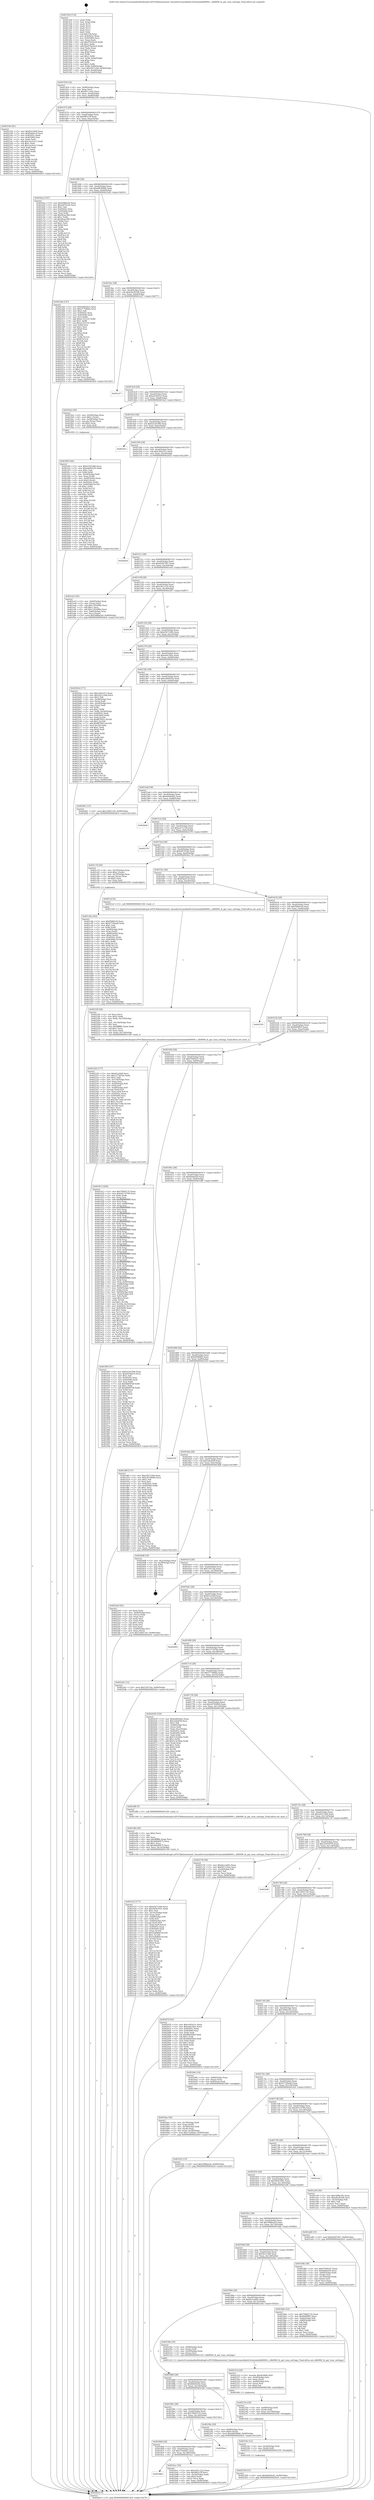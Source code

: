 digraph "0x4013e0" {
  label = "0x4013e0 (/mnt/c/Users/mathe/Desktop/tcc/POCII/binaries/extr_linuxdriversmediadvb-frontendsdib9000.c_dib9000_fe_get_tune_settings_Final-ollvm.out::main(0))"
  labelloc = "t"
  node[shape=record]

  Entry [label="",width=0.3,height=0.3,shape=circle,fillcolor=black,style=filled]
  "0x401454" [label="{
     0x401454 [32]\l
     | [instrs]\l
     &nbsp;&nbsp;0x401454 \<+6\>: mov -0x90(%rbp),%eax\l
     &nbsp;&nbsp;0x40145a \<+2\>: mov %eax,%ecx\l
     &nbsp;&nbsp;0x40145c \<+6\>: sub $0x901110ac,%ecx\l
     &nbsp;&nbsp;0x401462 \<+6\>: mov %eax,-0xa4(%rbp)\l
     &nbsp;&nbsp;0x401468 \<+6\>: mov %ecx,-0xa8(%rbp)\l
     &nbsp;&nbsp;0x40146e \<+6\>: je 0000000000402194 \<main+0xdb4\>\l
  }"]
  "0x402194" [label="{
     0x402194 [91]\l
     | [instrs]\l
     &nbsp;&nbsp;0x402194 \<+5\>: mov $0x83c2449,%eax\l
     &nbsp;&nbsp;0x402199 \<+5\>: mov $0xf5def1c9,%ecx\l
     &nbsp;&nbsp;0x40219e \<+7\>: mov 0x40505c,%edx\l
     &nbsp;&nbsp;0x4021a5 \<+7\>: mov 0x405060,%esi\l
     &nbsp;&nbsp;0x4021ac \<+2\>: mov %edx,%edi\l
     &nbsp;&nbsp;0x4021ae \<+6\>: add $0x1ea3ce13,%edi\l
     &nbsp;&nbsp;0x4021b4 \<+3\>: sub $0x1,%edi\l
     &nbsp;&nbsp;0x4021b7 \<+6\>: sub $0x1ea3ce13,%edi\l
     &nbsp;&nbsp;0x4021bd \<+3\>: imul %edi,%edx\l
     &nbsp;&nbsp;0x4021c0 \<+3\>: and $0x1,%edx\l
     &nbsp;&nbsp;0x4021c3 \<+3\>: cmp $0x0,%edx\l
     &nbsp;&nbsp;0x4021c6 \<+4\>: sete %r8b\l
     &nbsp;&nbsp;0x4021ca \<+3\>: cmp $0xa,%esi\l
     &nbsp;&nbsp;0x4021cd \<+4\>: setl %r9b\l
     &nbsp;&nbsp;0x4021d1 \<+3\>: mov %r8b,%r10b\l
     &nbsp;&nbsp;0x4021d4 \<+3\>: and %r9b,%r10b\l
     &nbsp;&nbsp;0x4021d7 \<+3\>: xor %r9b,%r8b\l
     &nbsp;&nbsp;0x4021da \<+3\>: or %r8b,%r10b\l
     &nbsp;&nbsp;0x4021dd \<+4\>: test $0x1,%r10b\l
     &nbsp;&nbsp;0x4021e1 \<+3\>: cmovne %ecx,%eax\l
     &nbsp;&nbsp;0x4021e4 \<+6\>: mov %eax,-0x90(%rbp)\l
     &nbsp;&nbsp;0x4021ea \<+5\>: jmp 00000000004026c0 \<main+0x12e0\>\l
  }"]
  "0x401474" [label="{
     0x401474 [28]\l
     | [instrs]\l
     &nbsp;&nbsp;0x401474 \<+5\>: jmp 0000000000401479 \<main+0x99\>\l
     &nbsp;&nbsp;0x401479 \<+6\>: mov -0xa4(%rbp),%eax\l
     &nbsp;&nbsp;0x40147f \<+5\>: sub $0x9ff1a7ff,%eax\l
     &nbsp;&nbsp;0x401484 \<+6\>: mov %eax,-0xac(%rbp)\l
     &nbsp;&nbsp;0x40148a \<+6\>: je 0000000000401bea \<main+0x80a\>\l
  }"]
  Exit [label="",width=0.3,height=0.3,shape=circle,fillcolor=black,style=filled,peripheries=2]
  "0x401bea" [label="{
     0x401bea [147]\l
     | [instrs]\l
     &nbsp;&nbsp;0x401bea \<+5\>: mov $0xf5f8d3e0,%eax\l
     &nbsp;&nbsp;0x401bef \<+5\>: mov $0xefd7932b,%ecx\l
     &nbsp;&nbsp;0x401bf4 \<+2\>: mov $0x1,%dl\l
     &nbsp;&nbsp;0x401bf6 \<+7\>: mov 0x40505c,%esi\l
     &nbsp;&nbsp;0x401bfd \<+7\>: mov 0x405060,%edi\l
     &nbsp;&nbsp;0x401c04 \<+3\>: mov %esi,%r8d\l
     &nbsp;&nbsp;0x401c07 \<+7\>: add $0x4fcae366,%r8d\l
     &nbsp;&nbsp;0x401c0e \<+4\>: sub $0x1,%r8d\l
     &nbsp;&nbsp;0x401c12 \<+7\>: sub $0x4fcae366,%r8d\l
     &nbsp;&nbsp;0x401c19 \<+4\>: imul %r8d,%esi\l
     &nbsp;&nbsp;0x401c1d \<+3\>: and $0x1,%esi\l
     &nbsp;&nbsp;0x401c20 \<+3\>: cmp $0x0,%esi\l
     &nbsp;&nbsp;0x401c23 \<+4\>: sete %r9b\l
     &nbsp;&nbsp;0x401c27 \<+3\>: cmp $0xa,%edi\l
     &nbsp;&nbsp;0x401c2a \<+4\>: setl %r10b\l
     &nbsp;&nbsp;0x401c2e \<+3\>: mov %r9b,%r11b\l
     &nbsp;&nbsp;0x401c31 \<+4\>: xor $0xff,%r11b\l
     &nbsp;&nbsp;0x401c35 \<+3\>: mov %r10b,%bl\l
     &nbsp;&nbsp;0x401c38 \<+3\>: xor $0xff,%bl\l
     &nbsp;&nbsp;0x401c3b \<+3\>: xor $0x1,%dl\l
     &nbsp;&nbsp;0x401c3e \<+3\>: mov %r11b,%r14b\l
     &nbsp;&nbsp;0x401c41 \<+4\>: and $0xff,%r14b\l
     &nbsp;&nbsp;0x401c45 \<+3\>: and %dl,%r9b\l
     &nbsp;&nbsp;0x401c48 \<+3\>: mov %bl,%r15b\l
     &nbsp;&nbsp;0x401c4b \<+4\>: and $0xff,%r15b\l
     &nbsp;&nbsp;0x401c4f \<+3\>: and %dl,%r10b\l
     &nbsp;&nbsp;0x401c52 \<+3\>: or %r9b,%r14b\l
     &nbsp;&nbsp;0x401c55 \<+3\>: or %r10b,%r15b\l
     &nbsp;&nbsp;0x401c58 \<+3\>: xor %r15b,%r14b\l
     &nbsp;&nbsp;0x401c5b \<+3\>: or %bl,%r11b\l
     &nbsp;&nbsp;0x401c5e \<+4\>: xor $0xff,%r11b\l
     &nbsp;&nbsp;0x401c62 \<+3\>: or $0x1,%dl\l
     &nbsp;&nbsp;0x401c65 \<+3\>: and %dl,%r11b\l
     &nbsp;&nbsp;0x401c68 \<+3\>: or %r11b,%r14b\l
     &nbsp;&nbsp;0x401c6b \<+4\>: test $0x1,%r14b\l
     &nbsp;&nbsp;0x401c6f \<+3\>: cmovne %ecx,%eax\l
     &nbsp;&nbsp;0x401c72 \<+6\>: mov %eax,-0x90(%rbp)\l
     &nbsp;&nbsp;0x401c78 \<+5\>: jmp 00000000004026c0 \<main+0x12e0\>\l
  }"]
  "0x401490" [label="{
     0x401490 [28]\l
     | [instrs]\l
     &nbsp;&nbsp;0x401490 \<+5\>: jmp 0000000000401495 \<main+0xb5\>\l
     &nbsp;&nbsp;0x401495 \<+6\>: mov -0xa4(%rbp),%eax\l
     &nbsp;&nbsp;0x40149b \<+5\>: sub $0xa86384b6,%eax\l
     &nbsp;&nbsp;0x4014a0 \<+6\>: mov %eax,-0xb0(%rbp)\l
     &nbsp;&nbsp;0x4014a6 \<+6\>: je 00000000004023a6 \<main+0xfc6\>\l
  }"]
  "0x402358" [label="{
     0x402358 [15]\l
     | [instrs]\l
     &nbsp;&nbsp;0x402358 \<+10\>: movl $0x6b656c82,-0x90(%rbp)\l
     &nbsp;&nbsp;0x402362 \<+5\>: jmp 00000000004026c0 \<main+0x12e0\>\l
  }"]
  "0x4023a6" [label="{
     0x4023a6 [147]\l
     | [instrs]\l
     &nbsp;&nbsp;0x4023a6 \<+5\>: mov $0xeb4826a5,%eax\l
     &nbsp;&nbsp;0x4023ab \<+5\>: mov $0x27758bba,%ecx\l
     &nbsp;&nbsp;0x4023b0 \<+2\>: mov $0x1,%dl\l
     &nbsp;&nbsp;0x4023b2 \<+7\>: mov 0x40505c,%esi\l
     &nbsp;&nbsp;0x4023b9 \<+7\>: mov 0x405060,%edi\l
     &nbsp;&nbsp;0x4023c0 \<+3\>: mov %esi,%r8d\l
     &nbsp;&nbsp;0x4023c3 \<+7\>: add $0xec352335,%r8d\l
     &nbsp;&nbsp;0x4023ca \<+4\>: sub $0x1,%r8d\l
     &nbsp;&nbsp;0x4023ce \<+7\>: sub $0xec352335,%r8d\l
     &nbsp;&nbsp;0x4023d5 \<+4\>: imul %r8d,%esi\l
     &nbsp;&nbsp;0x4023d9 \<+3\>: and $0x1,%esi\l
     &nbsp;&nbsp;0x4023dc \<+3\>: cmp $0x0,%esi\l
     &nbsp;&nbsp;0x4023df \<+4\>: sete %r9b\l
     &nbsp;&nbsp;0x4023e3 \<+3\>: cmp $0xa,%edi\l
     &nbsp;&nbsp;0x4023e6 \<+4\>: setl %r10b\l
     &nbsp;&nbsp;0x4023ea \<+3\>: mov %r9b,%r11b\l
     &nbsp;&nbsp;0x4023ed \<+4\>: xor $0xff,%r11b\l
     &nbsp;&nbsp;0x4023f1 \<+3\>: mov %r10b,%bl\l
     &nbsp;&nbsp;0x4023f4 \<+3\>: xor $0xff,%bl\l
     &nbsp;&nbsp;0x4023f7 \<+3\>: xor $0x1,%dl\l
     &nbsp;&nbsp;0x4023fa \<+3\>: mov %r11b,%r14b\l
     &nbsp;&nbsp;0x4023fd \<+4\>: and $0xff,%r14b\l
     &nbsp;&nbsp;0x402401 \<+3\>: and %dl,%r9b\l
     &nbsp;&nbsp;0x402404 \<+3\>: mov %bl,%r15b\l
     &nbsp;&nbsp;0x402407 \<+4\>: and $0xff,%r15b\l
     &nbsp;&nbsp;0x40240b \<+3\>: and %dl,%r10b\l
     &nbsp;&nbsp;0x40240e \<+3\>: or %r9b,%r14b\l
     &nbsp;&nbsp;0x402411 \<+3\>: or %r10b,%r15b\l
     &nbsp;&nbsp;0x402414 \<+3\>: xor %r15b,%r14b\l
     &nbsp;&nbsp;0x402417 \<+3\>: or %bl,%r11b\l
     &nbsp;&nbsp;0x40241a \<+4\>: xor $0xff,%r11b\l
     &nbsp;&nbsp;0x40241e \<+3\>: or $0x1,%dl\l
     &nbsp;&nbsp;0x402421 \<+3\>: and %dl,%r11b\l
     &nbsp;&nbsp;0x402424 \<+3\>: or %r11b,%r14b\l
     &nbsp;&nbsp;0x402427 \<+4\>: test $0x1,%r14b\l
     &nbsp;&nbsp;0x40242b \<+3\>: cmovne %ecx,%eax\l
     &nbsp;&nbsp;0x40242e \<+6\>: mov %eax,-0x90(%rbp)\l
     &nbsp;&nbsp;0x402434 \<+5\>: jmp 00000000004026c0 \<main+0x12e0\>\l
  }"]
  "0x4014ac" [label="{
     0x4014ac [28]\l
     | [instrs]\l
     &nbsp;&nbsp;0x4014ac \<+5\>: jmp 00000000004014b1 \<main+0xd1\>\l
     &nbsp;&nbsp;0x4014b1 \<+6\>: mov -0xa4(%rbp),%eax\l
     &nbsp;&nbsp;0x4014b7 \<+5\>: sub $0xa9a361b8,%eax\l
     &nbsp;&nbsp;0x4014bc \<+6\>: mov %eax,-0xb4(%rbp)\l
     &nbsp;&nbsp;0x4014c2 \<+6\>: je 0000000000401a57 \<main+0x677\>\l
  }"]
  "0x40234c" [label="{
     0x40234c [12]\l
     | [instrs]\l
     &nbsp;&nbsp;0x40234c \<+4\>: mov -0x50(%rbp),%rdi\l
     &nbsp;&nbsp;0x402350 \<+3\>: mov (%rdi),%rdi\l
     &nbsp;&nbsp;0x402353 \<+5\>: call 0000000000401030 \<free@plt\>\l
     | [calls]\l
     &nbsp;&nbsp;0x401030 \{1\} (unknown)\l
  }"]
  "0x401a57" [label="{
     0x401a57\l
  }", style=dashed]
  "0x4014c8" [label="{
     0x4014c8 [28]\l
     | [instrs]\l
     &nbsp;&nbsp;0x4014c8 \<+5\>: jmp 00000000004014cd \<main+0xed\>\l
     &nbsp;&nbsp;0x4014cd \<+6\>: mov -0xa4(%rbp),%eax\l
     &nbsp;&nbsp;0x4014d3 \<+5\>: sub $0xaf160414,%eax\l
     &nbsp;&nbsp;0x4014d8 \<+6\>: mov %eax,-0xb8(%rbp)\l
     &nbsp;&nbsp;0x4014de \<+6\>: je 0000000000401fa2 \<main+0xbc2\>\l
  }"]
  "0x40233a" [label="{
     0x40233a [18]\l
     | [instrs]\l
     &nbsp;&nbsp;0x40233a \<+4\>: mov -0x68(%rbp),%rdi\l
     &nbsp;&nbsp;0x40233e \<+3\>: mov (%rdi),%rdi\l
     &nbsp;&nbsp;0x402341 \<+6\>: mov %eax,-0x158(%rbp)\l
     &nbsp;&nbsp;0x402347 \<+5\>: call 0000000000401030 \<free@plt\>\l
     | [calls]\l
     &nbsp;&nbsp;0x401030 \{1\} (unknown)\l
  }"]
  "0x401fa2" [label="{
     0x401fa2 [29]\l
     | [instrs]\l
     &nbsp;&nbsp;0x401fa2 \<+4\>: mov -0x58(%rbp),%rax\l
     &nbsp;&nbsp;0x401fa6 \<+6\>: movl $0x1,(%rax)\l
     &nbsp;&nbsp;0x401fac \<+4\>: mov -0x58(%rbp),%rax\l
     &nbsp;&nbsp;0x401fb0 \<+3\>: movslq (%rax),%rax\l
     &nbsp;&nbsp;0x401fb3 \<+4\>: shl $0x2,%rax\l
     &nbsp;&nbsp;0x401fb7 \<+3\>: mov %rax,%rdi\l
     &nbsp;&nbsp;0x401fba \<+5\>: call 0000000000401050 \<malloc@plt\>\l
     | [calls]\l
     &nbsp;&nbsp;0x401050 \{1\} (unknown)\l
  }"]
  "0x4014e4" [label="{
     0x4014e4 [28]\l
     | [instrs]\l
     &nbsp;&nbsp;0x4014e4 \<+5\>: jmp 00000000004014e9 \<main+0x109\>\l
     &nbsp;&nbsp;0x4014e9 \<+6\>: mov -0xa4(%rbp),%eax\l
     &nbsp;&nbsp;0x4014ef \<+5\>: sub $0xb2245366,%eax\l
     &nbsp;&nbsp;0x4014f4 \<+6\>: mov %eax,-0xbc(%rbp)\l
     &nbsp;&nbsp;0x4014fa \<+6\>: je 00000000004025e3 \<main+0x1203\>\l
  }"]
  "0x40231d" [label="{
     0x40231d [29]\l
     | [instrs]\l
     &nbsp;&nbsp;0x40231d \<+10\>: movabs $0x4030b6,%rdi\l
     &nbsp;&nbsp;0x402327 \<+4\>: mov -0x40(%rbp),%rsi\l
     &nbsp;&nbsp;0x40232b \<+2\>: mov %eax,(%rsi)\l
     &nbsp;&nbsp;0x40232d \<+4\>: mov -0x40(%rbp),%rsi\l
     &nbsp;&nbsp;0x402331 \<+2\>: mov (%rsi),%esi\l
     &nbsp;&nbsp;0x402333 \<+2\>: mov $0x0,%al\l
     &nbsp;&nbsp;0x402335 \<+5\>: call 0000000000401040 \<printf@plt\>\l
     | [calls]\l
     &nbsp;&nbsp;0x401040 \{1\} (unknown)\l
  }"]
  "0x4025e3" [label="{
     0x4025e3\l
  }", style=dashed]
  "0x401500" [label="{
     0x401500 [28]\l
     | [instrs]\l
     &nbsp;&nbsp;0x401500 \<+5\>: jmp 0000000000401505 \<main+0x125\>\l
     &nbsp;&nbsp;0x401505 \<+6\>: mov -0xa4(%rbp),%eax\l
     &nbsp;&nbsp;0x40150b \<+5\>: sub $0xc445e51c,%eax\l
     &nbsp;&nbsp;0x401510 \<+6\>: mov %eax,-0xc0(%rbp)\l
     &nbsp;&nbsp;0x401516 \<+6\>: je 0000000000402620 \<main+0x1240\>\l
  }"]
  "0x402220" [label="{
     0x402220 [177]\l
     | [instrs]\l
     &nbsp;&nbsp;0x402220 \<+5\>: mov $0x83c2449,%ecx\l
     &nbsp;&nbsp;0x402225 \<+5\>: mov $0x127597be,%edx\l
     &nbsp;&nbsp;0x40222a \<+3\>: mov $0x1,%dil\l
     &nbsp;&nbsp;0x40222d \<+6\>: mov -0x154(%rbp),%esi\l
     &nbsp;&nbsp;0x402233 \<+3\>: imul %eax,%esi\l
     &nbsp;&nbsp;0x402236 \<+4\>: mov -0x50(%rbp),%r8\l
     &nbsp;&nbsp;0x40223a \<+3\>: mov (%r8),%r8\l
     &nbsp;&nbsp;0x40223d \<+4\>: mov -0x48(%rbp),%r9\l
     &nbsp;&nbsp;0x402241 \<+3\>: movslq (%r9),%r9\l
     &nbsp;&nbsp;0x402244 \<+4\>: mov %esi,(%r8,%r9,4)\l
     &nbsp;&nbsp;0x402248 \<+7\>: mov 0x40505c,%eax\l
     &nbsp;&nbsp;0x40224f \<+7\>: mov 0x405060,%esi\l
     &nbsp;&nbsp;0x402256 \<+3\>: mov %eax,%r10d\l
     &nbsp;&nbsp;0x402259 \<+7\>: sub $0x5da77e8a,%r10d\l
     &nbsp;&nbsp;0x402260 \<+4\>: sub $0x1,%r10d\l
     &nbsp;&nbsp;0x402264 \<+7\>: add $0x5da77e8a,%r10d\l
     &nbsp;&nbsp;0x40226b \<+4\>: imul %r10d,%eax\l
     &nbsp;&nbsp;0x40226f \<+3\>: and $0x1,%eax\l
     &nbsp;&nbsp;0x402272 \<+3\>: cmp $0x0,%eax\l
     &nbsp;&nbsp;0x402275 \<+4\>: sete %r11b\l
     &nbsp;&nbsp;0x402279 \<+3\>: cmp $0xa,%esi\l
     &nbsp;&nbsp;0x40227c \<+3\>: setl %bl\l
     &nbsp;&nbsp;0x40227f \<+3\>: mov %r11b,%r14b\l
     &nbsp;&nbsp;0x402282 \<+4\>: xor $0xff,%r14b\l
     &nbsp;&nbsp;0x402286 \<+3\>: mov %bl,%r15b\l
     &nbsp;&nbsp;0x402289 \<+4\>: xor $0xff,%r15b\l
     &nbsp;&nbsp;0x40228d \<+4\>: xor $0x0,%dil\l
     &nbsp;&nbsp;0x402291 \<+3\>: mov %r14b,%r12b\l
     &nbsp;&nbsp;0x402294 \<+4\>: and $0x0,%r12b\l
     &nbsp;&nbsp;0x402298 \<+3\>: and %dil,%r11b\l
     &nbsp;&nbsp;0x40229b \<+3\>: mov %r15b,%r13b\l
     &nbsp;&nbsp;0x40229e \<+4\>: and $0x0,%r13b\l
     &nbsp;&nbsp;0x4022a2 \<+3\>: and %dil,%bl\l
     &nbsp;&nbsp;0x4022a5 \<+3\>: or %r11b,%r12b\l
     &nbsp;&nbsp;0x4022a8 \<+3\>: or %bl,%r13b\l
     &nbsp;&nbsp;0x4022ab \<+3\>: xor %r13b,%r12b\l
     &nbsp;&nbsp;0x4022ae \<+3\>: or %r15b,%r14b\l
     &nbsp;&nbsp;0x4022b1 \<+4\>: xor $0xff,%r14b\l
     &nbsp;&nbsp;0x4022b5 \<+4\>: or $0x0,%dil\l
     &nbsp;&nbsp;0x4022b9 \<+3\>: and %dil,%r14b\l
     &nbsp;&nbsp;0x4022bc \<+3\>: or %r14b,%r12b\l
     &nbsp;&nbsp;0x4022bf \<+4\>: test $0x1,%r12b\l
     &nbsp;&nbsp;0x4022c3 \<+3\>: cmovne %edx,%ecx\l
     &nbsp;&nbsp;0x4022c6 \<+6\>: mov %ecx,-0x90(%rbp)\l
     &nbsp;&nbsp;0x4022cc \<+5\>: jmp 00000000004026c0 \<main+0x12e0\>\l
  }"]
  "0x402620" [label="{
     0x402620\l
  }", style=dashed]
  "0x40151c" [label="{
     0x40151c [28]\l
     | [instrs]\l
     &nbsp;&nbsp;0x40151c \<+5\>: jmp 0000000000401521 \<main+0x141\>\l
     &nbsp;&nbsp;0x401521 \<+6\>: mov -0xa4(%rbp),%eax\l
     &nbsp;&nbsp;0x401527 \<+5\>: sub $0xdc697407,%eax\l
     &nbsp;&nbsp;0x40152c \<+6\>: mov %eax,-0xc4(%rbp)\l
     &nbsp;&nbsp;0x401532 \<+6\>: je 0000000000401ee5 \<main+0xb05\>\l
  }"]
  "0x4021f4" [label="{
     0x4021f4 [44]\l
     | [instrs]\l
     &nbsp;&nbsp;0x4021f4 \<+2\>: xor %ecx,%ecx\l
     &nbsp;&nbsp;0x4021f6 \<+5\>: mov $0x2,%edx\l
     &nbsp;&nbsp;0x4021fb \<+6\>: mov %edx,-0x150(%rbp)\l
     &nbsp;&nbsp;0x402201 \<+1\>: cltd\l
     &nbsp;&nbsp;0x402202 \<+6\>: mov -0x150(%rbp),%esi\l
     &nbsp;&nbsp;0x402208 \<+2\>: idiv %esi\l
     &nbsp;&nbsp;0x40220a \<+6\>: imul $0xfffffffe,%edx,%edx\l
     &nbsp;&nbsp;0x402210 \<+3\>: sub $0x1,%ecx\l
     &nbsp;&nbsp;0x402213 \<+2\>: sub %ecx,%edx\l
     &nbsp;&nbsp;0x402215 \<+6\>: mov %edx,-0x154(%rbp)\l
     &nbsp;&nbsp;0x40221b \<+5\>: call 0000000000401160 \<next_i\>\l
     | [calls]\l
     &nbsp;&nbsp;0x401160 \{1\} (/mnt/c/Users/mathe/Desktop/tcc/POCII/binaries/extr_linuxdriversmediadvb-frontendsdib9000.c_dib9000_fe_get_tune_settings_Final-ollvm.out::next_i)\l
  }"]
  "0x401ee5" [label="{
     0x401ee5 [42]\l
     | [instrs]\l
     &nbsp;&nbsp;0x401ee5 \<+4\>: mov -0x60(%rbp),%rax\l
     &nbsp;&nbsp;0x401ee9 \<+2\>: mov (%rax),%ecx\l
     &nbsp;&nbsp;0x401eeb \<+6\>: sub $0x1345d98a,%ecx\l
     &nbsp;&nbsp;0x401ef1 \<+3\>: add $0x1,%ecx\l
     &nbsp;&nbsp;0x401ef4 \<+6\>: add $0x1345d98a,%ecx\l
     &nbsp;&nbsp;0x401efa \<+4\>: mov -0x60(%rbp),%rax\l
     &nbsp;&nbsp;0x401efe \<+2\>: mov %ecx,(%rax)\l
     &nbsp;&nbsp;0x401f00 \<+10\>: movl $0x5988a2e0,-0x90(%rbp)\l
     &nbsp;&nbsp;0x401f0a \<+5\>: jmp 00000000004026c0 \<main+0x12e0\>\l
  }"]
  "0x401538" [label="{
     0x401538 [28]\l
     | [instrs]\l
     &nbsp;&nbsp;0x401538 \<+5\>: jmp 000000000040153d \<main+0x15d\>\l
     &nbsp;&nbsp;0x40153d \<+6\>: mov -0xa4(%rbp),%eax\l
     &nbsp;&nbsp;0x401543 \<+5\>: sub $0xe301c122,%eax\l
     &nbsp;&nbsp;0x401548 \<+6\>: mov %eax,-0xc8(%rbp)\l
     &nbsp;&nbsp;0x40154e \<+6\>: je 0000000000402367 \<main+0xf87\>\l
  }"]
  "0x401fbf" [label="{
     0x401fbf [162]\l
     | [instrs]\l
     &nbsp;&nbsp;0x401fbf \<+5\>: mov $0xb2245366,%ecx\l
     &nbsp;&nbsp;0x401fc4 \<+5\>: mov $0xea844550,%edx\l
     &nbsp;&nbsp;0x401fc9 \<+3\>: mov $0x1,%sil\l
     &nbsp;&nbsp;0x401fcc \<+3\>: xor %r8d,%r8d\l
     &nbsp;&nbsp;0x401fcf \<+4\>: mov -0x50(%rbp),%rdi\l
     &nbsp;&nbsp;0x401fd3 \<+3\>: mov %rax,(%rdi)\l
     &nbsp;&nbsp;0x401fd6 \<+4\>: mov -0x48(%rbp),%rax\l
     &nbsp;&nbsp;0x401fda \<+6\>: movl $0x0,(%rax)\l
     &nbsp;&nbsp;0x401fe0 \<+8\>: mov 0x40505c,%r9d\l
     &nbsp;&nbsp;0x401fe8 \<+8\>: mov 0x405060,%r10d\l
     &nbsp;&nbsp;0x401ff0 \<+4\>: sub $0x1,%r8d\l
     &nbsp;&nbsp;0x401ff4 \<+3\>: mov %r9d,%r11d\l
     &nbsp;&nbsp;0x401ff7 \<+3\>: add %r8d,%r11d\l
     &nbsp;&nbsp;0x401ffa \<+4\>: imul %r11d,%r9d\l
     &nbsp;&nbsp;0x401ffe \<+4\>: and $0x1,%r9d\l
     &nbsp;&nbsp;0x402002 \<+4\>: cmp $0x0,%r9d\l
     &nbsp;&nbsp;0x402006 \<+3\>: sete %bl\l
     &nbsp;&nbsp;0x402009 \<+4\>: cmp $0xa,%r10d\l
     &nbsp;&nbsp;0x40200d \<+4\>: setl %r14b\l
     &nbsp;&nbsp;0x402011 \<+3\>: mov %bl,%r15b\l
     &nbsp;&nbsp;0x402014 \<+4\>: xor $0xff,%r15b\l
     &nbsp;&nbsp;0x402018 \<+3\>: mov %r14b,%r12b\l
     &nbsp;&nbsp;0x40201b \<+4\>: xor $0xff,%r12b\l
     &nbsp;&nbsp;0x40201f \<+4\>: xor $0x0,%sil\l
     &nbsp;&nbsp;0x402023 \<+3\>: mov %r15b,%r13b\l
     &nbsp;&nbsp;0x402026 \<+4\>: and $0x0,%r13b\l
     &nbsp;&nbsp;0x40202a \<+3\>: and %sil,%bl\l
     &nbsp;&nbsp;0x40202d \<+3\>: mov %r12b,%al\l
     &nbsp;&nbsp;0x402030 \<+2\>: and $0x0,%al\l
     &nbsp;&nbsp;0x402032 \<+3\>: and %sil,%r14b\l
     &nbsp;&nbsp;0x402035 \<+3\>: or %bl,%r13b\l
     &nbsp;&nbsp;0x402038 \<+3\>: or %r14b,%al\l
     &nbsp;&nbsp;0x40203b \<+3\>: xor %al,%r13b\l
     &nbsp;&nbsp;0x40203e \<+3\>: or %r12b,%r15b\l
     &nbsp;&nbsp;0x402041 \<+4\>: xor $0xff,%r15b\l
     &nbsp;&nbsp;0x402045 \<+4\>: or $0x0,%sil\l
     &nbsp;&nbsp;0x402049 \<+3\>: and %sil,%r15b\l
     &nbsp;&nbsp;0x40204c \<+3\>: or %r15b,%r13b\l
     &nbsp;&nbsp;0x40204f \<+4\>: test $0x1,%r13b\l
     &nbsp;&nbsp;0x402053 \<+3\>: cmovne %edx,%ecx\l
     &nbsp;&nbsp;0x402056 \<+6\>: mov %ecx,-0x90(%rbp)\l
     &nbsp;&nbsp;0x40205c \<+5\>: jmp 00000000004026c0 \<main+0x12e0\>\l
  }"]
  "0x402367" [label="{
     0x402367\l
  }", style=dashed]
  "0x401554" [label="{
     0x401554 [28]\l
     | [instrs]\l
     &nbsp;&nbsp;0x401554 \<+5\>: jmp 0000000000401559 \<main+0x179\>\l
     &nbsp;&nbsp;0x401559 \<+6\>: mov -0xa4(%rbp),%eax\l
     &nbsp;&nbsp;0x40155f \<+5\>: sub $0xe5b7144b,%eax\l
     &nbsp;&nbsp;0x401564 \<+6\>: mov %eax,-0xcc(%rbp)\l
     &nbsp;&nbsp;0x40156a \<+6\>: je 000000000040258d \<main+0x11ad\>\l
  }"]
  "0x401e25" [label="{
     0x401e25 [177]\l
     | [instrs]\l
     &nbsp;&nbsp;0x401e25 \<+5\>: mov $0xe5b7144b,%ecx\l
     &nbsp;&nbsp;0x401e2a \<+5\>: mov $0x585b7041,%edx\l
     &nbsp;&nbsp;0x401e2f \<+3\>: mov $0x1,%sil\l
     &nbsp;&nbsp;0x401e32 \<+6\>: mov -0x14c(%rbp),%edi\l
     &nbsp;&nbsp;0x401e38 \<+3\>: imul %eax,%edi\l
     &nbsp;&nbsp;0x401e3b \<+4\>: mov -0x68(%rbp),%r8\l
     &nbsp;&nbsp;0x401e3f \<+3\>: mov (%r8),%r8\l
     &nbsp;&nbsp;0x401e42 \<+4\>: mov -0x60(%rbp),%r9\l
     &nbsp;&nbsp;0x401e46 \<+3\>: movslq (%r9),%r9\l
     &nbsp;&nbsp;0x401e49 \<+4\>: mov %edi,(%r8,%r9,4)\l
     &nbsp;&nbsp;0x401e4d \<+7\>: mov 0x40505c,%eax\l
     &nbsp;&nbsp;0x401e54 \<+7\>: mov 0x405060,%edi\l
     &nbsp;&nbsp;0x401e5b \<+3\>: mov %eax,%r10d\l
     &nbsp;&nbsp;0x401e5e \<+7\>: add $0x5e4fd6bf,%r10d\l
     &nbsp;&nbsp;0x401e65 \<+4\>: sub $0x1,%r10d\l
     &nbsp;&nbsp;0x401e69 \<+7\>: sub $0x5e4fd6bf,%r10d\l
     &nbsp;&nbsp;0x401e70 \<+4\>: imul %r10d,%eax\l
     &nbsp;&nbsp;0x401e74 \<+3\>: and $0x1,%eax\l
     &nbsp;&nbsp;0x401e77 \<+3\>: cmp $0x0,%eax\l
     &nbsp;&nbsp;0x401e7a \<+4\>: sete %r11b\l
     &nbsp;&nbsp;0x401e7e \<+3\>: cmp $0xa,%edi\l
     &nbsp;&nbsp;0x401e81 \<+3\>: setl %bl\l
     &nbsp;&nbsp;0x401e84 \<+3\>: mov %r11b,%r14b\l
     &nbsp;&nbsp;0x401e87 \<+4\>: xor $0xff,%r14b\l
     &nbsp;&nbsp;0x401e8b \<+3\>: mov %bl,%r15b\l
     &nbsp;&nbsp;0x401e8e \<+4\>: xor $0xff,%r15b\l
     &nbsp;&nbsp;0x401e92 \<+4\>: xor $0x0,%sil\l
     &nbsp;&nbsp;0x401e96 \<+3\>: mov %r14b,%r12b\l
     &nbsp;&nbsp;0x401e99 \<+4\>: and $0x0,%r12b\l
     &nbsp;&nbsp;0x401e9d \<+3\>: and %sil,%r11b\l
     &nbsp;&nbsp;0x401ea0 \<+3\>: mov %r15b,%r13b\l
     &nbsp;&nbsp;0x401ea3 \<+4\>: and $0x0,%r13b\l
     &nbsp;&nbsp;0x401ea7 \<+3\>: and %sil,%bl\l
     &nbsp;&nbsp;0x401eaa \<+3\>: or %r11b,%r12b\l
     &nbsp;&nbsp;0x401ead \<+3\>: or %bl,%r13b\l
     &nbsp;&nbsp;0x401eb0 \<+3\>: xor %r13b,%r12b\l
     &nbsp;&nbsp;0x401eb3 \<+3\>: or %r15b,%r14b\l
     &nbsp;&nbsp;0x401eb6 \<+4\>: xor $0xff,%r14b\l
     &nbsp;&nbsp;0x401eba \<+4\>: or $0x0,%sil\l
     &nbsp;&nbsp;0x401ebe \<+3\>: and %sil,%r14b\l
     &nbsp;&nbsp;0x401ec1 \<+3\>: or %r14b,%r12b\l
     &nbsp;&nbsp;0x401ec4 \<+4\>: test $0x1,%r12b\l
     &nbsp;&nbsp;0x401ec8 \<+3\>: cmovne %edx,%ecx\l
     &nbsp;&nbsp;0x401ecb \<+6\>: mov %ecx,-0x90(%rbp)\l
     &nbsp;&nbsp;0x401ed1 \<+5\>: jmp 00000000004026c0 \<main+0x12e0\>\l
  }"]
  "0x40258d" [label="{
     0x40258d\l
  }", style=dashed]
  "0x401570" [label="{
     0x401570 [28]\l
     | [instrs]\l
     &nbsp;&nbsp;0x401570 \<+5\>: jmp 0000000000401575 \<main+0x195\>\l
     &nbsp;&nbsp;0x401575 \<+6\>: mov -0xa4(%rbp),%eax\l
     &nbsp;&nbsp;0x40157b \<+5\>: sub $0xea0c5dce,%eax\l
     &nbsp;&nbsp;0x401580 \<+6\>: mov %eax,-0xd0(%rbp)\l
     &nbsp;&nbsp;0x401586 \<+6\>: je 00000000004020cb \<main+0xceb\>\l
  }"]
  "0x401dfd" [label="{
     0x401dfd [40]\l
     | [instrs]\l
     &nbsp;&nbsp;0x401dfd \<+5\>: mov $0x2,%ecx\l
     &nbsp;&nbsp;0x401e02 \<+1\>: cltd\l
     &nbsp;&nbsp;0x401e03 \<+2\>: idiv %ecx\l
     &nbsp;&nbsp;0x401e05 \<+6\>: imul $0xfffffffe,%edx,%ecx\l
     &nbsp;&nbsp;0x401e0b \<+6\>: add $0x46bd9475,%ecx\l
     &nbsp;&nbsp;0x401e11 \<+3\>: add $0x1,%ecx\l
     &nbsp;&nbsp;0x401e14 \<+6\>: sub $0x46bd9475,%ecx\l
     &nbsp;&nbsp;0x401e1a \<+6\>: mov %ecx,-0x14c(%rbp)\l
     &nbsp;&nbsp;0x401e20 \<+5\>: call 0000000000401160 \<next_i\>\l
     | [calls]\l
     &nbsp;&nbsp;0x401160 \{1\} (/mnt/c/Users/mathe/Desktop/tcc/POCII/binaries/extr_linuxdriversmediadvb-frontendsdib9000.c_dib9000_fe_get_tune_settings_Final-ollvm.out::next_i)\l
  }"]
  "0x4020cb" [label="{
     0x4020cb [171]\l
     | [instrs]\l
     &nbsp;&nbsp;0x4020cb \<+5\>: mov $0xc445e51c,%eax\l
     &nbsp;&nbsp;0x4020d0 \<+5\>: mov $0x2d2110e8,%ecx\l
     &nbsp;&nbsp;0x4020d5 \<+2\>: mov $0x1,%dl\l
     &nbsp;&nbsp;0x4020d7 \<+4\>: mov -0x48(%rbp),%rsi\l
     &nbsp;&nbsp;0x4020db \<+2\>: mov (%rsi),%edi\l
     &nbsp;&nbsp;0x4020dd \<+4\>: mov -0x58(%rbp),%rsi\l
     &nbsp;&nbsp;0x4020e1 \<+2\>: cmp (%rsi),%edi\l
     &nbsp;&nbsp;0x4020e3 \<+4\>: setl %r8b\l
     &nbsp;&nbsp;0x4020e7 \<+4\>: and $0x1,%r8b\l
     &nbsp;&nbsp;0x4020eb \<+4\>: mov %r8b,-0x2d(%rbp)\l
     &nbsp;&nbsp;0x4020ef \<+7\>: mov 0x40505c,%edi\l
     &nbsp;&nbsp;0x4020f6 \<+8\>: mov 0x405060,%r9d\l
     &nbsp;&nbsp;0x4020fe \<+3\>: mov %edi,%r10d\l
     &nbsp;&nbsp;0x402101 \<+7\>: sub $0xfff79f52,%r10d\l
     &nbsp;&nbsp;0x402108 \<+4\>: sub $0x1,%r10d\l
     &nbsp;&nbsp;0x40210c \<+7\>: add $0xfff79f52,%r10d\l
     &nbsp;&nbsp;0x402113 \<+4\>: imul %r10d,%edi\l
     &nbsp;&nbsp;0x402117 \<+3\>: and $0x1,%edi\l
     &nbsp;&nbsp;0x40211a \<+3\>: cmp $0x0,%edi\l
     &nbsp;&nbsp;0x40211d \<+4\>: sete %r8b\l
     &nbsp;&nbsp;0x402121 \<+4\>: cmp $0xa,%r9d\l
     &nbsp;&nbsp;0x402125 \<+4\>: setl %r11b\l
     &nbsp;&nbsp;0x402129 \<+3\>: mov %r8b,%bl\l
     &nbsp;&nbsp;0x40212c \<+3\>: xor $0xff,%bl\l
     &nbsp;&nbsp;0x40212f \<+3\>: mov %r11b,%r14b\l
     &nbsp;&nbsp;0x402132 \<+4\>: xor $0xff,%r14b\l
     &nbsp;&nbsp;0x402136 \<+3\>: xor $0x1,%dl\l
     &nbsp;&nbsp;0x402139 \<+3\>: mov %bl,%r15b\l
     &nbsp;&nbsp;0x40213c \<+4\>: and $0xff,%r15b\l
     &nbsp;&nbsp;0x402140 \<+3\>: and %dl,%r8b\l
     &nbsp;&nbsp;0x402143 \<+3\>: mov %r14b,%r12b\l
     &nbsp;&nbsp;0x402146 \<+4\>: and $0xff,%r12b\l
     &nbsp;&nbsp;0x40214a \<+3\>: and %dl,%r11b\l
     &nbsp;&nbsp;0x40214d \<+3\>: or %r8b,%r15b\l
     &nbsp;&nbsp;0x402150 \<+3\>: or %r11b,%r12b\l
     &nbsp;&nbsp;0x402153 \<+3\>: xor %r12b,%r15b\l
     &nbsp;&nbsp;0x402156 \<+3\>: or %r14b,%bl\l
     &nbsp;&nbsp;0x402159 \<+3\>: xor $0xff,%bl\l
     &nbsp;&nbsp;0x40215c \<+3\>: or $0x1,%dl\l
     &nbsp;&nbsp;0x40215f \<+2\>: and %dl,%bl\l
     &nbsp;&nbsp;0x402161 \<+3\>: or %bl,%r15b\l
     &nbsp;&nbsp;0x402164 \<+4\>: test $0x1,%r15b\l
     &nbsp;&nbsp;0x402168 \<+3\>: cmovne %ecx,%eax\l
     &nbsp;&nbsp;0x40216b \<+6\>: mov %eax,-0x90(%rbp)\l
     &nbsp;&nbsp;0x402171 \<+5\>: jmp 00000000004026c0 \<main+0x12e0\>\l
  }"]
  "0x40158c" [label="{
     0x40158c [28]\l
     | [instrs]\l
     &nbsp;&nbsp;0x40158c \<+5\>: jmp 0000000000401591 \<main+0x1b1\>\l
     &nbsp;&nbsp;0x401591 \<+6\>: mov -0xa4(%rbp),%eax\l
     &nbsp;&nbsp;0x401597 \<+5\>: sub $0xea844550,%eax\l
     &nbsp;&nbsp;0x40159c \<+6\>: mov %eax,-0xd4(%rbp)\l
     &nbsp;&nbsp;0x4015a2 \<+6\>: je 0000000000402061 \<main+0xc81\>\l
  }"]
  "0x401c9a" [label="{
     0x401c9a [162]\l
     | [instrs]\l
     &nbsp;&nbsp;0x401c9a \<+5\>: mov $0xf5f8d3e0,%ecx\l
     &nbsp;&nbsp;0x401c9f \<+5\>: mov $0x4733bea8,%edx\l
     &nbsp;&nbsp;0x401ca4 \<+3\>: mov $0x1,%sil\l
     &nbsp;&nbsp;0x401ca7 \<+3\>: xor %r8d,%r8d\l
     &nbsp;&nbsp;0x401caa \<+4\>: mov -0x68(%rbp),%rdi\l
     &nbsp;&nbsp;0x401cae \<+3\>: mov %rax,(%rdi)\l
     &nbsp;&nbsp;0x401cb1 \<+4\>: mov -0x60(%rbp),%rax\l
     &nbsp;&nbsp;0x401cb5 \<+6\>: movl $0x0,(%rax)\l
     &nbsp;&nbsp;0x401cbb \<+8\>: mov 0x40505c,%r9d\l
     &nbsp;&nbsp;0x401cc3 \<+8\>: mov 0x405060,%r10d\l
     &nbsp;&nbsp;0x401ccb \<+4\>: sub $0x1,%r8d\l
     &nbsp;&nbsp;0x401ccf \<+3\>: mov %r9d,%r11d\l
     &nbsp;&nbsp;0x401cd2 \<+3\>: add %r8d,%r11d\l
     &nbsp;&nbsp;0x401cd5 \<+4\>: imul %r11d,%r9d\l
     &nbsp;&nbsp;0x401cd9 \<+4\>: and $0x1,%r9d\l
     &nbsp;&nbsp;0x401cdd \<+4\>: cmp $0x0,%r9d\l
     &nbsp;&nbsp;0x401ce1 \<+3\>: sete %bl\l
     &nbsp;&nbsp;0x401ce4 \<+4\>: cmp $0xa,%r10d\l
     &nbsp;&nbsp;0x401ce8 \<+4\>: setl %r14b\l
     &nbsp;&nbsp;0x401cec \<+3\>: mov %bl,%r15b\l
     &nbsp;&nbsp;0x401cef \<+4\>: xor $0xff,%r15b\l
     &nbsp;&nbsp;0x401cf3 \<+3\>: mov %r14b,%r12b\l
     &nbsp;&nbsp;0x401cf6 \<+4\>: xor $0xff,%r12b\l
     &nbsp;&nbsp;0x401cfa \<+4\>: xor $0x0,%sil\l
     &nbsp;&nbsp;0x401cfe \<+3\>: mov %r15b,%r13b\l
     &nbsp;&nbsp;0x401d01 \<+4\>: and $0x0,%r13b\l
     &nbsp;&nbsp;0x401d05 \<+3\>: and %sil,%bl\l
     &nbsp;&nbsp;0x401d08 \<+3\>: mov %r12b,%al\l
     &nbsp;&nbsp;0x401d0b \<+2\>: and $0x0,%al\l
     &nbsp;&nbsp;0x401d0d \<+3\>: and %sil,%r14b\l
     &nbsp;&nbsp;0x401d10 \<+3\>: or %bl,%r13b\l
     &nbsp;&nbsp;0x401d13 \<+3\>: or %r14b,%al\l
     &nbsp;&nbsp;0x401d16 \<+3\>: xor %al,%r13b\l
     &nbsp;&nbsp;0x401d19 \<+3\>: or %r12b,%r15b\l
     &nbsp;&nbsp;0x401d1c \<+4\>: xor $0xff,%r15b\l
     &nbsp;&nbsp;0x401d20 \<+4\>: or $0x0,%sil\l
     &nbsp;&nbsp;0x401d24 \<+3\>: and %sil,%r15b\l
     &nbsp;&nbsp;0x401d27 \<+3\>: or %r15b,%r13b\l
     &nbsp;&nbsp;0x401d2a \<+4\>: test $0x1,%r13b\l
     &nbsp;&nbsp;0x401d2e \<+3\>: cmovne %edx,%ecx\l
     &nbsp;&nbsp;0x401d31 \<+6\>: mov %ecx,-0x90(%rbp)\l
     &nbsp;&nbsp;0x401d37 \<+5\>: jmp 00000000004026c0 \<main+0x12e0\>\l
  }"]
  "0x402061" [label="{
     0x402061 [15]\l
     | [instrs]\l
     &nbsp;&nbsp;0x402061 \<+10\>: movl $0x33691145,-0x90(%rbp)\l
     &nbsp;&nbsp;0x40206b \<+5\>: jmp 00000000004026c0 \<main+0x12e0\>\l
  }"]
  "0x4015a8" [label="{
     0x4015a8 [28]\l
     | [instrs]\l
     &nbsp;&nbsp;0x4015a8 \<+5\>: jmp 00000000004015ad \<main+0x1cd\>\l
     &nbsp;&nbsp;0x4015ad \<+6\>: mov -0xa4(%rbp),%eax\l
     &nbsp;&nbsp;0x4015b3 \<+5\>: sub $0xeb4826a5,%eax\l
     &nbsp;&nbsp;0x4015b8 \<+6\>: mov %eax,-0xd8(%rbp)\l
     &nbsp;&nbsp;0x4015be \<+6\>: je 00000000004026a8 \<main+0x12c8\>\l
  }"]
  "0x4018d4" [label="{
     0x4018d4\l
  }", style=dashed]
  "0x4026a8" [label="{
     0x4026a8\l
  }", style=dashed]
  "0x4015c4" [label="{
     0x4015c4 [28]\l
     | [instrs]\l
     &nbsp;&nbsp;0x4015c4 \<+5\>: jmp 00000000004015c9 \<main+0x1e9\>\l
     &nbsp;&nbsp;0x4015c9 \<+6\>: mov -0xa4(%rbp),%eax\l
     &nbsp;&nbsp;0x4015cf \<+5\>: sub $0xece7c15b,%eax\l
     &nbsp;&nbsp;0x4015d4 \<+6\>: mov %eax,-0xdc(%rbp)\l
     &nbsp;&nbsp;0x4015da \<+6\>: je 0000000000402376 \<main+0xf96\>\l
  }"]
  "0x401bcc" [label="{
     0x401bcc [30]\l
     | [instrs]\l
     &nbsp;&nbsp;0x401bcc \<+5\>: mov $0xe301c122,%eax\l
     &nbsp;&nbsp;0x401bd1 \<+5\>: mov $0x9ff1a7ff,%ecx\l
     &nbsp;&nbsp;0x401bd6 \<+3\>: mov -0x34(%rbp),%edx\l
     &nbsp;&nbsp;0x401bd9 \<+3\>: cmp $0x0,%edx\l
     &nbsp;&nbsp;0x401bdc \<+3\>: cmove %ecx,%eax\l
     &nbsp;&nbsp;0x401bdf \<+6\>: mov %eax,-0x90(%rbp)\l
     &nbsp;&nbsp;0x401be5 \<+5\>: jmp 00000000004026c0 \<main+0x12e0\>\l
  }"]
  "0x402376" [label="{
     0x402376\l
  }", style=dashed]
  "0x4015e0" [label="{
     0x4015e0 [28]\l
     | [instrs]\l
     &nbsp;&nbsp;0x4015e0 \<+5\>: jmp 00000000004015e5 \<main+0x205\>\l
     &nbsp;&nbsp;0x4015e5 \<+6\>: mov -0xa4(%rbp),%eax\l
     &nbsp;&nbsp;0x4015eb \<+5\>: sub $0xefd7932b,%eax\l
     &nbsp;&nbsp;0x4015f0 \<+6\>: mov %eax,-0xe0(%rbp)\l
     &nbsp;&nbsp;0x4015f6 \<+6\>: je 0000000000401c7d \<main+0x89d\>\l
  }"]
  "0x4018b8" [label="{
     0x4018b8 [28]\l
     | [instrs]\l
     &nbsp;&nbsp;0x4018b8 \<+5\>: jmp 00000000004018bd \<main+0x4dd\>\l
     &nbsp;&nbsp;0x4018bd \<+6\>: mov -0xa4(%rbp),%eax\l
     &nbsp;&nbsp;0x4018c3 \<+5\>: sub $0x7226fa4c,%eax\l
     &nbsp;&nbsp;0x4018c8 \<+6\>: mov %eax,-0x148(%rbp)\l
     &nbsp;&nbsp;0x4018ce \<+6\>: je 0000000000401bcc \<main+0x7ec\>\l
  }"]
  "0x401c7d" [label="{
     0x401c7d [29]\l
     | [instrs]\l
     &nbsp;&nbsp;0x401c7d \<+4\>: mov -0x70(%rbp),%rax\l
     &nbsp;&nbsp;0x401c81 \<+6\>: movl $0x1,(%rax)\l
     &nbsp;&nbsp;0x401c87 \<+4\>: mov -0x70(%rbp),%rax\l
     &nbsp;&nbsp;0x401c8b \<+3\>: movslq (%rax),%rax\l
     &nbsp;&nbsp;0x401c8e \<+4\>: shl $0x2,%rax\l
     &nbsp;&nbsp;0x401c92 \<+3\>: mov %rax,%rdi\l
     &nbsp;&nbsp;0x401c95 \<+5\>: call 0000000000401050 \<malloc@plt\>\l
     | [calls]\l
     &nbsp;&nbsp;0x401050 \{1\} (unknown)\l
  }"]
  "0x4015fc" [label="{
     0x4015fc [28]\l
     | [instrs]\l
     &nbsp;&nbsp;0x4015fc \<+5\>: jmp 0000000000401601 \<main+0x221\>\l
     &nbsp;&nbsp;0x401601 \<+6\>: mov -0xa4(%rbp),%eax\l
     &nbsp;&nbsp;0x401607 \<+5\>: sub $0xf5def1c9,%eax\l
     &nbsp;&nbsp;0x40160c \<+6\>: mov %eax,-0xe4(%rbp)\l
     &nbsp;&nbsp;0x401612 \<+6\>: je 00000000004021ef \<main+0xe0f\>\l
  }"]
  "0x4024ea" [label="{
     0x4024ea\l
  }", style=dashed]
  "0x4021ef" [label="{
     0x4021ef [5]\l
     | [instrs]\l
     &nbsp;&nbsp;0x4021ef \<+5\>: call 0000000000401160 \<next_i\>\l
     | [calls]\l
     &nbsp;&nbsp;0x401160 \{1\} (/mnt/c/Users/mathe/Desktop/tcc/POCII/binaries/extr_linuxdriversmediadvb-frontendsdib9000.c_dib9000_fe_get_tune_settings_Final-ollvm.out::next_i)\l
  }"]
  "0x401618" [label="{
     0x401618 [28]\l
     | [instrs]\l
     &nbsp;&nbsp;0x401618 \<+5\>: jmp 000000000040161d \<main+0x23d\>\l
     &nbsp;&nbsp;0x40161d \<+6\>: mov -0xa4(%rbp),%eax\l
     &nbsp;&nbsp;0x401623 \<+5\>: sub $0xf5f8d3e0,%eax\l
     &nbsp;&nbsp;0x401628 \<+6\>: mov %eax,-0xe8(%rbp)\l
     &nbsp;&nbsp;0x40162e \<+6\>: je 0000000000402550 \<main+0x1170\>\l
  }"]
  "0x40189c" [label="{
     0x40189c [28]\l
     | [instrs]\l
     &nbsp;&nbsp;0x40189c \<+5\>: jmp 00000000004018a1 \<main+0x4c1\>\l
     &nbsp;&nbsp;0x4018a1 \<+6\>: mov -0xa4(%rbp),%eax\l
     &nbsp;&nbsp;0x4018a7 \<+5\>: sub $0x708d5135,%eax\l
     &nbsp;&nbsp;0x4018ac \<+6\>: mov %eax,-0x144(%rbp)\l
     &nbsp;&nbsp;0x4018b2 \<+6\>: je 00000000004024ea \<main+0x110a\>\l
  }"]
  "0x402550" [label="{
     0x402550\l
  }", style=dashed]
  "0x401634" [label="{
     0x401634 [28]\l
     | [instrs]\l
     &nbsp;&nbsp;0x401634 \<+5\>: jmp 0000000000401639 \<main+0x259\>\l
     &nbsp;&nbsp;0x401639 \<+6\>: mov -0xa4(%rbp),%eax\l
     &nbsp;&nbsp;0x40163f \<+5\>: sub $0xf6d9f9f3,%eax\l
     &nbsp;&nbsp;0x401644 \<+6\>: mov %eax,-0xec(%rbp)\l
     &nbsp;&nbsp;0x40164a \<+6\>: je 0000000000401913 \<main+0x533\>\l
  }"]
  "0x40238a" [label="{
     0x40238a [28]\l
     | [instrs]\l
     &nbsp;&nbsp;0x40238a \<+7\>: mov -0x88(%rbp),%rax\l
     &nbsp;&nbsp;0x402391 \<+6\>: movl $0x0,(%rax)\l
     &nbsp;&nbsp;0x402397 \<+10\>: movl $0xa86384b6,-0x90(%rbp)\l
     &nbsp;&nbsp;0x4023a1 \<+5\>: jmp 00000000004026c0 \<main+0x12e0\>\l
  }"]
  "0x401913" [label="{
     0x401913 [294]\l
     | [instrs]\l
     &nbsp;&nbsp;0x401913 \<+5\>: mov $0x708d5135,%eax\l
     &nbsp;&nbsp;0x401918 \<+5\>: mov $0x4d114790,%ecx\l
     &nbsp;&nbsp;0x40191d \<+2\>: xor %edx,%edx\l
     &nbsp;&nbsp;0x40191f \<+3\>: mov %rsp,%rsi\l
     &nbsp;&nbsp;0x401922 \<+4\>: add $0xfffffffffffffff0,%rsi\l
     &nbsp;&nbsp;0x401926 \<+3\>: mov %rsi,%rsp\l
     &nbsp;&nbsp;0x401929 \<+7\>: mov %rsi,-0x88(%rbp)\l
     &nbsp;&nbsp;0x401930 \<+3\>: mov %rsp,%rsi\l
     &nbsp;&nbsp;0x401933 \<+4\>: add $0xfffffffffffffff0,%rsi\l
     &nbsp;&nbsp;0x401937 \<+3\>: mov %rsi,%rsp\l
     &nbsp;&nbsp;0x40193a \<+3\>: mov %rsp,%rdi\l
     &nbsp;&nbsp;0x40193d \<+4\>: add $0xfffffffffffffff0,%rdi\l
     &nbsp;&nbsp;0x401941 \<+3\>: mov %rdi,%rsp\l
     &nbsp;&nbsp;0x401944 \<+4\>: mov %rdi,-0x80(%rbp)\l
     &nbsp;&nbsp;0x401948 \<+3\>: mov %rsp,%rdi\l
     &nbsp;&nbsp;0x40194b \<+4\>: add $0xfffffffffffffff0,%rdi\l
     &nbsp;&nbsp;0x40194f \<+3\>: mov %rdi,%rsp\l
     &nbsp;&nbsp;0x401952 \<+4\>: mov %rdi,-0x78(%rbp)\l
     &nbsp;&nbsp;0x401956 \<+3\>: mov %rsp,%rdi\l
     &nbsp;&nbsp;0x401959 \<+4\>: add $0xfffffffffffffff0,%rdi\l
     &nbsp;&nbsp;0x40195d \<+3\>: mov %rdi,%rsp\l
     &nbsp;&nbsp;0x401960 \<+4\>: mov %rdi,-0x70(%rbp)\l
     &nbsp;&nbsp;0x401964 \<+3\>: mov %rsp,%rdi\l
     &nbsp;&nbsp;0x401967 \<+4\>: add $0xfffffffffffffff0,%rdi\l
     &nbsp;&nbsp;0x40196b \<+3\>: mov %rdi,%rsp\l
     &nbsp;&nbsp;0x40196e \<+4\>: mov %rdi,-0x68(%rbp)\l
     &nbsp;&nbsp;0x401972 \<+3\>: mov %rsp,%rdi\l
     &nbsp;&nbsp;0x401975 \<+4\>: add $0xfffffffffffffff0,%rdi\l
     &nbsp;&nbsp;0x401979 \<+3\>: mov %rdi,%rsp\l
     &nbsp;&nbsp;0x40197c \<+4\>: mov %rdi,-0x60(%rbp)\l
     &nbsp;&nbsp;0x401980 \<+3\>: mov %rsp,%rdi\l
     &nbsp;&nbsp;0x401983 \<+4\>: add $0xfffffffffffffff0,%rdi\l
     &nbsp;&nbsp;0x401987 \<+3\>: mov %rdi,%rsp\l
     &nbsp;&nbsp;0x40198a \<+4\>: mov %rdi,-0x58(%rbp)\l
     &nbsp;&nbsp;0x40198e \<+3\>: mov %rsp,%rdi\l
     &nbsp;&nbsp;0x401991 \<+4\>: add $0xfffffffffffffff0,%rdi\l
     &nbsp;&nbsp;0x401995 \<+3\>: mov %rdi,%rsp\l
     &nbsp;&nbsp;0x401998 \<+4\>: mov %rdi,-0x50(%rbp)\l
     &nbsp;&nbsp;0x40199c \<+3\>: mov %rsp,%rdi\l
     &nbsp;&nbsp;0x40199f \<+4\>: add $0xfffffffffffffff0,%rdi\l
     &nbsp;&nbsp;0x4019a3 \<+3\>: mov %rdi,%rsp\l
     &nbsp;&nbsp;0x4019a6 \<+4\>: mov %rdi,-0x48(%rbp)\l
     &nbsp;&nbsp;0x4019aa \<+3\>: mov %rsp,%rdi\l
     &nbsp;&nbsp;0x4019ad \<+4\>: add $0xfffffffffffffff0,%rdi\l
     &nbsp;&nbsp;0x4019b1 \<+3\>: mov %rdi,%rsp\l
     &nbsp;&nbsp;0x4019b4 \<+4\>: mov %rdi,-0x40(%rbp)\l
     &nbsp;&nbsp;0x4019b8 \<+7\>: mov -0x88(%rbp),%rdi\l
     &nbsp;&nbsp;0x4019bf \<+6\>: movl $0x0,(%rdi)\l
     &nbsp;&nbsp;0x4019c5 \<+7\>: mov -0x94(%rbp),%r8d\l
     &nbsp;&nbsp;0x4019cc \<+3\>: mov %r8d,(%rsi)\l
     &nbsp;&nbsp;0x4019cf \<+4\>: mov -0x80(%rbp),%rdi\l
     &nbsp;&nbsp;0x4019d3 \<+7\>: mov -0xa0(%rbp),%r9\l
     &nbsp;&nbsp;0x4019da \<+3\>: mov %r9,(%rdi)\l
     &nbsp;&nbsp;0x4019dd \<+3\>: cmpl $0x2,(%rsi)\l
     &nbsp;&nbsp;0x4019e0 \<+4\>: setne %r10b\l
     &nbsp;&nbsp;0x4019e4 \<+4\>: and $0x1,%r10b\l
     &nbsp;&nbsp;0x4019e8 \<+4\>: mov %r10b,-0x35(%rbp)\l
     &nbsp;&nbsp;0x4019ec \<+8\>: mov 0x40505c,%r11d\l
     &nbsp;&nbsp;0x4019f4 \<+7\>: mov 0x405060,%ebx\l
     &nbsp;&nbsp;0x4019fb \<+3\>: sub $0x1,%edx\l
     &nbsp;&nbsp;0x4019fe \<+3\>: mov %r11d,%r14d\l
     &nbsp;&nbsp;0x401a01 \<+3\>: add %edx,%r14d\l
     &nbsp;&nbsp;0x401a04 \<+4\>: imul %r14d,%r11d\l
     &nbsp;&nbsp;0x401a08 \<+4\>: and $0x1,%r11d\l
     &nbsp;&nbsp;0x401a0c \<+4\>: cmp $0x0,%r11d\l
     &nbsp;&nbsp;0x401a10 \<+4\>: sete %r10b\l
     &nbsp;&nbsp;0x401a14 \<+3\>: cmp $0xa,%ebx\l
     &nbsp;&nbsp;0x401a17 \<+4\>: setl %r15b\l
     &nbsp;&nbsp;0x401a1b \<+3\>: mov %r10b,%r12b\l
     &nbsp;&nbsp;0x401a1e \<+3\>: and %r15b,%r12b\l
     &nbsp;&nbsp;0x401a21 \<+3\>: xor %r15b,%r10b\l
     &nbsp;&nbsp;0x401a24 \<+3\>: or %r10b,%r12b\l
     &nbsp;&nbsp;0x401a27 \<+4\>: test $0x1,%r12b\l
     &nbsp;&nbsp;0x401a2b \<+3\>: cmovne %ecx,%eax\l
     &nbsp;&nbsp;0x401a2e \<+6\>: mov %eax,-0x90(%rbp)\l
     &nbsp;&nbsp;0x401a34 \<+5\>: jmp 00000000004026c0 \<main+0x12e0\>\l
  }"]
  "0x401650" [label="{
     0x401650 [28]\l
     | [instrs]\l
     &nbsp;&nbsp;0x401650 \<+5\>: jmp 0000000000401655 \<main+0x275\>\l
     &nbsp;&nbsp;0x401655 \<+6\>: mov -0xa4(%rbp),%eax\l
     &nbsp;&nbsp;0x40165b \<+5\>: sub $0xf7d481d7,%eax\l
     &nbsp;&nbsp;0x401660 \<+6\>: mov %eax,-0xf0(%rbp)\l
     &nbsp;&nbsp;0x401666 \<+6\>: je 0000000000401f0f \<main+0xb2f\>\l
  }"]
  "0x401880" [label="{
     0x401880 [28]\l
     | [instrs]\l
     &nbsp;&nbsp;0x401880 \<+5\>: jmp 0000000000401885 \<main+0x4a5\>\l
     &nbsp;&nbsp;0x401885 \<+6\>: mov -0xa4(%rbp),%eax\l
     &nbsp;&nbsp;0x40188b \<+5\>: sub $0x6b656c82,%eax\l
     &nbsp;&nbsp;0x401890 \<+6\>: mov %eax,-0x140(%rbp)\l
     &nbsp;&nbsp;0x401896 \<+6\>: je 000000000040238a \<main+0xfaa\>\l
  }"]
  "0x401f0f" [label="{
     0x401f0f [147]\l
     | [instrs]\l
     &nbsp;&nbsp;0x401f0f \<+5\>: mov $0xb2245366,%eax\l
     &nbsp;&nbsp;0x401f14 \<+5\>: mov $0xaf160414,%ecx\l
     &nbsp;&nbsp;0x401f19 \<+2\>: mov $0x1,%dl\l
     &nbsp;&nbsp;0x401f1b \<+7\>: mov 0x40505c,%esi\l
     &nbsp;&nbsp;0x401f22 \<+7\>: mov 0x405060,%edi\l
     &nbsp;&nbsp;0x401f29 \<+3\>: mov %esi,%r8d\l
     &nbsp;&nbsp;0x401f2c \<+7\>: sub $0x88d0f7df,%r8d\l
     &nbsp;&nbsp;0x401f33 \<+4\>: sub $0x1,%r8d\l
     &nbsp;&nbsp;0x401f37 \<+7\>: add $0x88d0f7df,%r8d\l
     &nbsp;&nbsp;0x401f3e \<+4\>: imul %r8d,%esi\l
     &nbsp;&nbsp;0x401f42 \<+3\>: and $0x1,%esi\l
     &nbsp;&nbsp;0x401f45 \<+3\>: cmp $0x0,%esi\l
     &nbsp;&nbsp;0x401f48 \<+4\>: sete %r9b\l
     &nbsp;&nbsp;0x401f4c \<+3\>: cmp $0xa,%edi\l
     &nbsp;&nbsp;0x401f4f \<+4\>: setl %r10b\l
     &nbsp;&nbsp;0x401f53 \<+3\>: mov %r9b,%r11b\l
     &nbsp;&nbsp;0x401f56 \<+4\>: xor $0xff,%r11b\l
     &nbsp;&nbsp;0x401f5a \<+3\>: mov %r10b,%bl\l
     &nbsp;&nbsp;0x401f5d \<+3\>: xor $0xff,%bl\l
     &nbsp;&nbsp;0x401f60 \<+3\>: xor $0x1,%dl\l
     &nbsp;&nbsp;0x401f63 \<+3\>: mov %r11b,%r14b\l
     &nbsp;&nbsp;0x401f66 \<+4\>: and $0xff,%r14b\l
     &nbsp;&nbsp;0x401f6a \<+3\>: and %dl,%r9b\l
     &nbsp;&nbsp;0x401f6d \<+3\>: mov %bl,%r15b\l
     &nbsp;&nbsp;0x401f70 \<+4\>: and $0xff,%r15b\l
     &nbsp;&nbsp;0x401f74 \<+3\>: and %dl,%r10b\l
     &nbsp;&nbsp;0x401f77 \<+3\>: or %r9b,%r14b\l
     &nbsp;&nbsp;0x401f7a \<+3\>: or %r10b,%r15b\l
     &nbsp;&nbsp;0x401f7d \<+3\>: xor %r15b,%r14b\l
     &nbsp;&nbsp;0x401f80 \<+3\>: or %bl,%r11b\l
     &nbsp;&nbsp;0x401f83 \<+4\>: xor $0xff,%r11b\l
     &nbsp;&nbsp;0x401f87 \<+3\>: or $0x1,%dl\l
     &nbsp;&nbsp;0x401f8a \<+3\>: and %dl,%r11b\l
     &nbsp;&nbsp;0x401f8d \<+3\>: or %r11b,%r14b\l
     &nbsp;&nbsp;0x401f90 \<+4\>: test $0x1,%r14b\l
     &nbsp;&nbsp;0x401f94 \<+3\>: cmovne %ecx,%eax\l
     &nbsp;&nbsp;0x401f97 \<+6\>: mov %eax,-0x90(%rbp)\l
     &nbsp;&nbsp;0x401f9d \<+5\>: jmp 00000000004026c0 \<main+0x12e0\>\l
  }"]
  "0x40166c" [label="{
     0x40166c [28]\l
     | [instrs]\l
     &nbsp;&nbsp;0x40166c \<+5\>: jmp 0000000000401671 \<main+0x291\>\l
     &nbsp;&nbsp;0x401671 \<+6\>: mov -0xa4(%rbp),%eax\l
     &nbsp;&nbsp;0x401677 \<+5\>: sub $0xfda6af30,%eax\l
     &nbsp;&nbsp;0x40167c \<+6\>: mov %eax,-0xf4(%rbp)\l
     &nbsp;&nbsp;0x401682 \<+6\>: je 0000000000401d6f \<main+0x98f\>\l
  }"]
  "0x40230a" [label="{
     0x40230a [19]\l
     | [instrs]\l
     &nbsp;&nbsp;0x40230a \<+4\>: mov -0x68(%rbp),%rax\l
     &nbsp;&nbsp;0x40230e \<+3\>: mov (%rax),%rdi\l
     &nbsp;&nbsp;0x402311 \<+4\>: mov -0x50(%rbp),%rax\l
     &nbsp;&nbsp;0x402315 \<+3\>: mov (%rax),%rsi\l
     &nbsp;&nbsp;0x402318 \<+5\>: call 00000000004013c0 \<dib9000_fe_get_tune_settings\>\l
     | [calls]\l
     &nbsp;&nbsp;0x4013c0 \{1\} (/mnt/c/Users/mathe/Desktop/tcc/POCII/binaries/extr_linuxdriversmediadvb-frontendsdib9000.c_dib9000_fe_get_tune_settings_Final-ollvm.out::dib9000_fe_get_tune_settings)\l
  }"]
  "0x401d6f" [label="{
     0x401d6f [137]\l
     | [instrs]\l
     &nbsp;&nbsp;0x401d6f \<+5\>: mov $0xe5b7144b,%eax\l
     &nbsp;&nbsp;0x401d74 \<+5\>: mov $0x29709049,%ecx\l
     &nbsp;&nbsp;0x401d79 \<+2\>: mov $0x1,%dl\l
     &nbsp;&nbsp;0x401d7b \<+2\>: xor %esi,%esi\l
     &nbsp;&nbsp;0x401d7d \<+7\>: mov 0x40505c,%edi\l
     &nbsp;&nbsp;0x401d84 \<+8\>: mov 0x405060,%r8d\l
     &nbsp;&nbsp;0x401d8c \<+3\>: sub $0x1,%esi\l
     &nbsp;&nbsp;0x401d8f \<+3\>: mov %edi,%r9d\l
     &nbsp;&nbsp;0x401d92 \<+3\>: add %esi,%r9d\l
     &nbsp;&nbsp;0x401d95 \<+4\>: imul %r9d,%edi\l
     &nbsp;&nbsp;0x401d99 \<+3\>: and $0x1,%edi\l
     &nbsp;&nbsp;0x401d9c \<+3\>: cmp $0x0,%edi\l
     &nbsp;&nbsp;0x401d9f \<+4\>: sete %r10b\l
     &nbsp;&nbsp;0x401da3 \<+4\>: cmp $0xa,%r8d\l
     &nbsp;&nbsp;0x401da7 \<+4\>: setl %r11b\l
     &nbsp;&nbsp;0x401dab \<+3\>: mov %r10b,%bl\l
     &nbsp;&nbsp;0x401dae \<+3\>: xor $0xff,%bl\l
     &nbsp;&nbsp;0x401db1 \<+3\>: mov %r11b,%r14b\l
     &nbsp;&nbsp;0x401db4 \<+4\>: xor $0xff,%r14b\l
     &nbsp;&nbsp;0x401db8 \<+3\>: xor $0x0,%dl\l
     &nbsp;&nbsp;0x401dbb \<+3\>: mov %bl,%r15b\l
     &nbsp;&nbsp;0x401dbe \<+4\>: and $0x0,%r15b\l
     &nbsp;&nbsp;0x401dc2 \<+3\>: and %dl,%r10b\l
     &nbsp;&nbsp;0x401dc5 \<+3\>: mov %r14b,%r12b\l
     &nbsp;&nbsp;0x401dc8 \<+4\>: and $0x0,%r12b\l
     &nbsp;&nbsp;0x401dcc \<+3\>: and %dl,%r11b\l
     &nbsp;&nbsp;0x401dcf \<+3\>: or %r10b,%r15b\l
     &nbsp;&nbsp;0x401dd2 \<+3\>: or %r11b,%r12b\l
     &nbsp;&nbsp;0x401dd5 \<+3\>: xor %r12b,%r15b\l
     &nbsp;&nbsp;0x401dd8 \<+3\>: or %r14b,%bl\l
     &nbsp;&nbsp;0x401ddb \<+3\>: xor $0xff,%bl\l
     &nbsp;&nbsp;0x401dde \<+3\>: or $0x0,%dl\l
     &nbsp;&nbsp;0x401de1 \<+2\>: and %dl,%bl\l
     &nbsp;&nbsp;0x401de3 \<+3\>: or %bl,%r15b\l
     &nbsp;&nbsp;0x401de6 \<+4\>: test $0x1,%r15b\l
     &nbsp;&nbsp;0x401dea \<+3\>: cmovne %ecx,%eax\l
     &nbsp;&nbsp;0x401ded \<+6\>: mov %eax,-0x90(%rbp)\l
     &nbsp;&nbsp;0x401df3 \<+5\>: jmp 00000000004026c0 \<main+0x12e0\>\l
  }"]
  "0x401688" [label="{
     0x401688 [28]\l
     | [instrs]\l
     &nbsp;&nbsp;0x401688 \<+5\>: jmp 000000000040168d \<main+0x2ad\>\l
     &nbsp;&nbsp;0x40168d \<+6\>: mov -0xa4(%rbp),%eax\l
     &nbsp;&nbsp;0x401693 \<+5\>: sub $0xfe6f9060,%eax\l
     &nbsp;&nbsp;0x401698 \<+6\>: mov %eax,-0xf8(%rbp)\l
     &nbsp;&nbsp;0x40169e \<+6\>: je 000000000040252f \<main+0x114f\>\l
  }"]
  "0x401bae" [label="{
     0x401bae [30]\l
     | [instrs]\l
     &nbsp;&nbsp;0x401bae \<+4\>: mov -0x78(%rbp),%rdi\l
     &nbsp;&nbsp;0x401bb2 \<+2\>: mov %eax,(%rdi)\l
     &nbsp;&nbsp;0x401bb4 \<+4\>: mov -0x78(%rbp),%rdi\l
     &nbsp;&nbsp;0x401bb8 \<+2\>: mov (%rdi),%eax\l
     &nbsp;&nbsp;0x401bba \<+3\>: mov %eax,-0x34(%rbp)\l
     &nbsp;&nbsp;0x401bbd \<+10\>: movl $0x7226fa4c,-0x90(%rbp)\l
     &nbsp;&nbsp;0x401bc7 \<+5\>: jmp 00000000004026c0 \<main+0x12e0\>\l
  }"]
  "0x40252f" [label="{
     0x40252f\l
  }", style=dashed]
  "0x4016a4" [label="{
     0x4016a4 [28]\l
     | [instrs]\l
     &nbsp;&nbsp;0x4016a4 \<+5\>: jmp 00000000004016a9 \<main+0x2c9\>\l
     &nbsp;&nbsp;0x4016a9 \<+6\>: mov -0xa4(%rbp),%eax\l
     &nbsp;&nbsp;0x4016af \<+5\>: sub $0x3a4a658,%eax\l
     &nbsp;&nbsp;0x4016b4 \<+6\>: mov %eax,-0xfc(%rbp)\l
     &nbsp;&nbsp;0x4016ba \<+6\>: je 00000000004024d8 \<main+0x10f8\>\l
  }"]
  "0x4013e0" [label="{
     0x4013e0 [116]\l
     | [instrs]\l
     &nbsp;&nbsp;0x4013e0 \<+1\>: push %rbp\l
     &nbsp;&nbsp;0x4013e1 \<+3\>: mov %rsp,%rbp\l
     &nbsp;&nbsp;0x4013e4 \<+2\>: push %r15\l
     &nbsp;&nbsp;0x4013e6 \<+2\>: push %r14\l
     &nbsp;&nbsp;0x4013e8 \<+2\>: push %r13\l
     &nbsp;&nbsp;0x4013ea \<+2\>: push %r12\l
     &nbsp;&nbsp;0x4013ec \<+1\>: push %rbx\l
     &nbsp;&nbsp;0x4013ed \<+7\>: sub $0x158,%rsp\l
     &nbsp;&nbsp;0x4013f4 \<+7\>: mov 0x40505c,%eax\l
     &nbsp;&nbsp;0x4013fb \<+7\>: mov 0x405060,%ecx\l
     &nbsp;&nbsp;0x401402 \<+2\>: mov %eax,%edx\l
     &nbsp;&nbsp;0x401404 \<+6\>: sub $0x979a5ec6,%edx\l
     &nbsp;&nbsp;0x40140a \<+3\>: sub $0x1,%edx\l
     &nbsp;&nbsp;0x40140d \<+6\>: add $0x979a5ec6,%edx\l
     &nbsp;&nbsp;0x401413 \<+3\>: imul %edx,%eax\l
     &nbsp;&nbsp;0x401416 \<+3\>: and $0x1,%eax\l
     &nbsp;&nbsp;0x401419 \<+3\>: cmp $0x0,%eax\l
     &nbsp;&nbsp;0x40141c \<+4\>: sete %r8b\l
     &nbsp;&nbsp;0x401420 \<+4\>: and $0x1,%r8b\l
     &nbsp;&nbsp;0x401424 \<+7\>: mov %r8b,-0x8a(%rbp)\l
     &nbsp;&nbsp;0x40142b \<+3\>: cmp $0xa,%ecx\l
     &nbsp;&nbsp;0x40142e \<+4\>: setl %r8b\l
     &nbsp;&nbsp;0x401432 \<+4\>: and $0x1,%r8b\l
     &nbsp;&nbsp;0x401436 \<+7\>: mov %r8b,-0x89(%rbp)\l
     &nbsp;&nbsp;0x40143d \<+10\>: movl $0x5fe7ccb0,-0x90(%rbp)\l
     &nbsp;&nbsp;0x401447 \<+6\>: mov %edi,-0x94(%rbp)\l
     &nbsp;&nbsp;0x40144d \<+7\>: mov %rsi,-0xa0(%rbp)\l
  }"]
  "0x4024d8" [label="{
     0x4024d8 [18]\l
     | [instrs]\l
     &nbsp;&nbsp;0x4024d8 \<+3\>: mov -0x2c(%rbp),%eax\l
     &nbsp;&nbsp;0x4024db \<+4\>: lea -0x28(%rbp),%rsp\l
     &nbsp;&nbsp;0x4024df \<+1\>: pop %rbx\l
     &nbsp;&nbsp;0x4024e0 \<+2\>: pop %r12\l
     &nbsp;&nbsp;0x4024e2 \<+2\>: pop %r13\l
     &nbsp;&nbsp;0x4024e4 \<+2\>: pop %r14\l
     &nbsp;&nbsp;0x4024e6 \<+2\>: pop %r15\l
     &nbsp;&nbsp;0x4024e8 \<+1\>: pop %rbp\l
     &nbsp;&nbsp;0x4024e9 \<+1\>: ret\l
  }"]
  "0x4016c0" [label="{
     0x4016c0 [28]\l
     | [instrs]\l
     &nbsp;&nbsp;0x4016c0 \<+5\>: jmp 00000000004016c5 \<main+0x2e5\>\l
     &nbsp;&nbsp;0x4016c5 \<+6\>: mov -0xa4(%rbp),%eax\l
     &nbsp;&nbsp;0x4016cb \<+5\>: sub $0x53073aa,%eax\l
     &nbsp;&nbsp;0x4016d0 \<+6\>: mov %eax,-0x100(%rbp)\l
     &nbsp;&nbsp;0x4016d6 \<+6\>: je 00000000004022e0 \<main+0xf00\>\l
  }"]
  "0x4026c0" [label="{
     0x4026c0 [5]\l
     | [instrs]\l
     &nbsp;&nbsp;0x4026c0 \<+5\>: jmp 0000000000401454 \<main+0x74\>\l
  }"]
  "0x4022e0" [label="{
     0x4022e0 [42]\l
     | [instrs]\l
     &nbsp;&nbsp;0x4022e0 \<+2\>: xor %eax,%eax\l
     &nbsp;&nbsp;0x4022e2 \<+4\>: mov -0x48(%rbp),%rcx\l
     &nbsp;&nbsp;0x4022e6 \<+2\>: mov (%rcx),%edx\l
     &nbsp;&nbsp;0x4022e8 \<+2\>: mov %eax,%esi\l
     &nbsp;&nbsp;0x4022ea \<+2\>: sub %edx,%esi\l
     &nbsp;&nbsp;0x4022ec \<+2\>: mov %eax,%edx\l
     &nbsp;&nbsp;0x4022ee \<+3\>: sub $0x1,%edx\l
     &nbsp;&nbsp;0x4022f1 \<+2\>: add %edx,%esi\l
     &nbsp;&nbsp;0x4022f3 \<+2\>: sub %esi,%eax\l
     &nbsp;&nbsp;0x4022f5 \<+4\>: mov -0x48(%rbp),%rcx\l
     &nbsp;&nbsp;0x4022f9 \<+2\>: mov %eax,(%rcx)\l
     &nbsp;&nbsp;0x4022fb \<+10\>: movl $0x33691145,-0x90(%rbp)\l
     &nbsp;&nbsp;0x402305 \<+5\>: jmp 00000000004026c0 \<main+0x12e0\>\l
  }"]
  "0x4016dc" [label="{
     0x4016dc [28]\l
     | [instrs]\l
     &nbsp;&nbsp;0x4016dc \<+5\>: jmp 00000000004016e1 \<main+0x301\>\l
     &nbsp;&nbsp;0x4016e1 \<+6\>: mov -0xa4(%rbp),%eax\l
     &nbsp;&nbsp;0x4016e7 \<+5\>: sub $0x83c2449,%eax\l
     &nbsp;&nbsp;0x4016ec \<+6\>: mov %eax,-0x104(%rbp)\l
     &nbsp;&nbsp;0x4016f2 \<+6\>: je 0000000000402645 \<main+0x1265\>\l
  }"]
  "0x401864" [label="{
     0x401864 [28]\l
     | [instrs]\l
     &nbsp;&nbsp;0x401864 \<+5\>: jmp 0000000000401869 \<main+0x489\>\l
     &nbsp;&nbsp;0x401869 \<+6\>: mov -0xa4(%rbp),%eax\l
     &nbsp;&nbsp;0x40186f \<+5\>: sub $0x6a1ca642,%eax\l
     &nbsp;&nbsp;0x401874 \<+6\>: mov %eax,-0x13c(%rbp)\l
     &nbsp;&nbsp;0x40187a \<+6\>: je 000000000040230a \<main+0xf2a\>\l
  }"]
  "0x402645" [label="{
     0x402645\l
  }", style=dashed]
  "0x4016f8" [label="{
     0x4016f8 [28]\l
     | [instrs]\l
     &nbsp;&nbsp;0x4016f8 \<+5\>: jmp 00000000004016fd \<main+0x31d\>\l
     &nbsp;&nbsp;0x4016fd \<+6\>: mov -0xa4(%rbp),%eax\l
     &nbsp;&nbsp;0x401703 \<+5\>: sub $0x127597be,%eax\l
     &nbsp;&nbsp;0x401708 \<+6\>: mov %eax,-0x108(%rbp)\l
     &nbsp;&nbsp;0x40170e \<+6\>: je 00000000004022d1 \<main+0xef1\>\l
  }"]
  "0x4018de" [label="{
     0x4018de [53]\l
     | [instrs]\l
     &nbsp;&nbsp;0x4018de \<+5\>: mov $0x708d5135,%eax\l
     &nbsp;&nbsp;0x4018e3 \<+5\>: mov $0xf6d9f9f3,%ecx\l
     &nbsp;&nbsp;0x4018e8 \<+6\>: mov -0x8a(%rbp),%dl\l
     &nbsp;&nbsp;0x4018ee \<+7\>: mov -0x89(%rbp),%sil\l
     &nbsp;&nbsp;0x4018f5 \<+3\>: mov %dl,%dil\l
     &nbsp;&nbsp;0x4018f8 \<+3\>: and %sil,%dil\l
     &nbsp;&nbsp;0x4018fb \<+3\>: xor %sil,%dl\l
     &nbsp;&nbsp;0x4018fe \<+3\>: or %dl,%dil\l
     &nbsp;&nbsp;0x401901 \<+4\>: test $0x1,%dil\l
     &nbsp;&nbsp;0x401905 \<+3\>: cmovne %ecx,%eax\l
     &nbsp;&nbsp;0x401908 \<+6\>: mov %eax,-0x90(%rbp)\l
     &nbsp;&nbsp;0x40190e \<+5\>: jmp 00000000004026c0 \<main+0x12e0\>\l
  }"]
  "0x4022d1" [label="{
     0x4022d1 [15]\l
     | [instrs]\l
     &nbsp;&nbsp;0x4022d1 \<+10\>: movl $0x53073aa,-0x90(%rbp)\l
     &nbsp;&nbsp;0x4022db \<+5\>: jmp 00000000004026c0 \<main+0x12e0\>\l
  }"]
  "0x401714" [label="{
     0x401714 [28]\l
     | [instrs]\l
     &nbsp;&nbsp;0x401714 \<+5\>: jmp 0000000000401719 \<main+0x339\>\l
     &nbsp;&nbsp;0x401719 \<+6\>: mov -0xa4(%rbp),%eax\l
     &nbsp;&nbsp;0x40171f \<+5\>: sub $0x27758bba,%eax\l
     &nbsp;&nbsp;0x401724 \<+6\>: mov %eax,-0x10c(%rbp)\l
     &nbsp;&nbsp;0x40172a \<+6\>: je 0000000000402439 \<main+0x1059\>\l
  }"]
  "0x401848" [label="{
     0x401848 [28]\l
     | [instrs]\l
     &nbsp;&nbsp;0x401848 \<+5\>: jmp 000000000040184d \<main+0x46d\>\l
     &nbsp;&nbsp;0x40184d \<+6\>: mov -0xa4(%rbp),%eax\l
     &nbsp;&nbsp;0x401853 \<+5\>: sub $0x5fe7ccb0,%eax\l
     &nbsp;&nbsp;0x401858 \<+6\>: mov %eax,-0x138(%rbp)\l
     &nbsp;&nbsp;0x40185e \<+6\>: je 00000000004018de \<main+0x4fe\>\l
  }"]
  "0x402439" [label="{
     0x402439 [159]\l
     | [instrs]\l
     &nbsp;&nbsp;0x402439 \<+5\>: mov $0xeb4826a5,%eax\l
     &nbsp;&nbsp;0x40243e \<+5\>: mov $0x3a4a658,%ecx\l
     &nbsp;&nbsp;0x402443 \<+2\>: mov $0x1,%dl\l
     &nbsp;&nbsp;0x402445 \<+7\>: mov -0x88(%rbp),%rsi\l
     &nbsp;&nbsp;0x40244c \<+2\>: mov (%rsi),%edi\l
     &nbsp;&nbsp;0x40244e \<+3\>: mov %edi,-0x2c(%rbp)\l
     &nbsp;&nbsp;0x402451 \<+7\>: mov 0x40505c,%edi\l
     &nbsp;&nbsp;0x402458 \<+8\>: mov 0x405060,%r8d\l
     &nbsp;&nbsp;0x402460 \<+3\>: mov %edi,%r9d\l
     &nbsp;&nbsp;0x402463 \<+7\>: sub $0x513e540a,%r9d\l
     &nbsp;&nbsp;0x40246a \<+4\>: sub $0x1,%r9d\l
     &nbsp;&nbsp;0x40246e \<+7\>: add $0x513e540a,%r9d\l
     &nbsp;&nbsp;0x402475 \<+4\>: imul %r9d,%edi\l
     &nbsp;&nbsp;0x402479 \<+3\>: and $0x1,%edi\l
     &nbsp;&nbsp;0x40247c \<+3\>: cmp $0x0,%edi\l
     &nbsp;&nbsp;0x40247f \<+4\>: sete %r10b\l
     &nbsp;&nbsp;0x402483 \<+4\>: cmp $0xa,%r8d\l
     &nbsp;&nbsp;0x402487 \<+4\>: setl %r11b\l
     &nbsp;&nbsp;0x40248b \<+3\>: mov %r10b,%bl\l
     &nbsp;&nbsp;0x40248e \<+3\>: xor $0xff,%bl\l
     &nbsp;&nbsp;0x402491 \<+3\>: mov %r11b,%r14b\l
     &nbsp;&nbsp;0x402494 \<+4\>: xor $0xff,%r14b\l
     &nbsp;&nbsp;0x402498 \<+3\>: xor $0x0,%dl\l
     &nbsp;&nbsp;0x40249b \<+3\>: mov %bl,%r15b\l
     &nbsp;&nbsp;0x40249e \<+4\>: and $0x0,%r15b\l
     &nbsp;&nbsp;0x4024a2 \<+3\>: and %dl,%r10b\l
     &nbsp;&nbsp;0x4024a5 \<+3\>: mov %r14b,%r12b\l
     &nbsp;&nbsp;0x4024a8 \<+4\>: and $0x0,%r12b\l
     &nbsp;&nbsp;0x4024ac \<+3\>: and %dl,%r11b\l
     &nbsp;&nbsp;0x4024af \<+3\>: or %r10b,%r15b\l
     &nbsp;&nbsp;0x4024b2 \<+3\>: or %r11b,%r12b\l
     &nbsp;&nbsp;0x4024b5 \<+3\>: xor %r12b,%r15b\l
     &nbsp;&nbsp;0x4024b8 \<+3\>: or %r14b,%bl\l
     &nbsp;&nbsp;0x4024bb \<+3\>: xor $0xff,%bl\l
     &nbsp;&nbsp;0x4024be \<+3\>: or $0x0,%dl\l
     &nbsp;&nbsp;0x4024c1 \<+2\>: and %dl,%bl\l
     &nbsp;&nbsp;0x4024c3 \<+3\>: or %bl,%r15b\l
     &nbsp;&nbsp;0x4024c6 \<+4\>: test $0x1,%r15b\l
     &nbsp;&nbsp;0x4024ca \<+3\>: cmovne %ecx,%eax\l
     &nbsp;&nbsp;0x4024cd \<+6\>: mov %eax,-0x90(%rbp)\l
     &nbsp;&nbsp;0x4024d3 \<+5\>: jmp 00000000004026c0 \<main+0x12e0\>\l
  }"]
  "0x401730" [label="{
     0x401730 [28]\l
     | [instrs]\l
     &nbsp;&nbsp;0x401730 \<+5\>: jmp 0000000000401735 \<main+0x355\>\l
     &nbsp;&nbsp;0x401735 \<+6\>: mov -0xa4(%rbp),%eax\l
     &nbsp;&nbsp;0x40173b \<+5\>: sub $0x29709049,%eax\l
     &nbsp;&nbsp;0x401740 \<+6\>: mov %eax,-0x110(%rbp)\l
     &nbsp;&nbsp;0x401746 \<+6\>: je 0000000000401df8 \<main+0xa18\>\l
  }"]
  "0x401d4b" [label="{
     0x401d4b [36]\l
     | [instrs]\l
     &nbsp;&nbsp;0x401d4b \<+5\>: mov $0xf7d481d7,%eax\l
     &nbsp;&nbsp;0x401d50 \<+5\>: mov $0xfda6af30,%ecx\l
     &nbsp;&nbsp;0x401d55 \<+4\>: mov -0x60(%rbp),%rdx\l
     &nbsp;&nbsp;0x401d59 \<+2\>: mov (%rdx),%esi\l
     &nbsp;&nbsp;0x401d5b \<+4\>: mov -0x70(%rbp),%rdx\l
     &nbsp;&nbsp;0x401d5f \<+2\>: cmp (%rdx),%esi\l
     &nbsp;&nbsp;0x401d61 \<+3\>: cmovl %ecx,%eax\l
     &nbsp;&nbsp;0x401d64 \<+6\>: mov %eax,-0x90(%rbp)\l
     &nbsp;&nbsp;0x401d6a \<+5\>: jmp 00000000004026c0 \<main+0x12e0\>\l
  }"]
  "0x401df8" [label="{
     0x401df8 [5]\l
     | [instrs]\l
     &nbsp;&nbsp;0x401df8 \<+5\>: call 0000000000401160 \<next_i\>\l
     | [calls]\l
     &nbsp;&nbsp;0x401160 \{1\} (/mnt/c/Users/mathe/Desktop/tcc/POCII/binaries/extr_linuxdriversmediadvb-frontendsdib9000.c_dib9000_fe_get_tune_settings_Final-ollvm.out::next_i)\l
  }"]
  "0x40174c" [label="{
     0x40174c [28]\l
     | [instrs]\l
     &nbsp;&nbsp;0x40174c \<+5\>: jmp 0000000000401751 \<main+0x371\>\l
     &nbsp;&nbsp;0x401751 \<+6\>: mov -0xa4(%rbp),%eax\l
     &nbsp;&nbsp;0x401757 \<+5\>: sub $0x2d2110e8,%eax\l
     &nbsp;&nbsp;0x40175c \<+6\>: mov %eax,-0x114(%rbp)\l
     &nbsp;&nbsp;0x401762 \<+6\>: je 0000000000402176 \<main+0xd96\>\l
  }"]
  "0x40182c" [label="{
     0x40182c [28]\l
     | [instrs]\l
     &nbsp;&nbsp;0x40182c \<+5\>: jmp 0000000000401831 \<main+0x451\>\l
     &nbsp;&nbsp;0x401831 \<+6\>: mov -0xa4(%rbp),%eax\l
     &nbsp;&nbsp;0x401837 \<+5\>: sub $0x5988a2e0,%eax\l
     &nbsp;&nbsp;0x40183c \<+6\>: mov %eax,-0x134(%rbp)\l
     &nbsp;&nbsp;0x401842 \<+6\>: je 0000000000401d4b \<main+0x96b\>\l
  }"]
  "0x402176" [label="{
     0x402176 [30]\l
     | [instrs]\l
     &nbsp;&nbsp;0x402176 \<+5\>: mov $0x6a1ca642,%eax\l
     &nbsp;&nbsp;0x40217b \<+5\>: mov $0x901110ac,%ecx\l
     &nbsp;&nbsp;0x402180 \<+3\>: mov -0x2d(%rbp),%dl\l
     &nbsp;&nbsp;0x402183 \<+3\>: test $0x1,%dl\l
     &nbsp;&nbsp;0x402186 \<+3\>: cmovne %ecx,%eax\l
     &nbsp;&nbsp;0x402189 \<+6\>: mov %eax,-0x90(%rbp)\l
     &nbsp;&nbsp;0x40218f \<+5\>: jmp 00000000004026c0 \<main+0x12e0\>\l
  }"]
  "0x401768" [label="{
     0x401768 [28]\l
     | [instrs]\l
     &nbsp;&nbsp;0x401768 \<+5\>: jmp 000000000040176d \<main+0x38d\>\l
     &nbsp;&nbsp;0x40176d \<+6\>: mov -0xa4(%rbp),%eax\l
     &nbsp;&nbsp;0x401773 \<+5\>: sub $0x32454578,%eax\l
     &nbsp;&nbsp;0x401778 \<+6\>: mov %eax,-0x118(%rbp)\l
     &nbsp;&nbsp;0x40177e \<+6\>: je 0000000000401b8f \<main+0x7af\>\l
  }"]
  "0x401ed6" [label="{
     0x401ed6 [15]\l
     | [instrs]\l
     &nbsp;&nbsp;0x401ed6 \<+10\>: movl $0xdc697407,-0x90(%rbp)\l
     &nbsp;&nbsp;0x401ee0 \<+5\>: jmp 00000000004026c0 \<main+0x12e0\>\l
  }"]
  "0x401b8f" [label="{
     0x401b8f\l
  }", style=dashed]
  "0x401784" [label="{
     0x401784 [28]\l
     | [instrs]\l
     &nbsp;&nbsp;0x401784 \<+5\>: jmp 0000000000401789 \<main+0x3a9\>\l
     &nbsp;&nbsp;0x401789 \<+6\>: mov -0xa4(%rbp),%eax\l
     &nbsp;&nbsp;0x40178f \<+5\>: sub $0x33691145,%eax\l
     &nbsp;&nbsp;0x401794 \<+6\>: mov %eax,-0x11c(%rbp)\l
     &nbsp;&nbsp;0x40179a \<+6\>: je 0000000000402070 \<main+0xc90\>\l
  }"]
  "0x401810" [label="{
     0x401810 [28]\l
     | [instrs]\l
     &nbsp;&nbsp;0x401810 \<+5\>: jmp 0000000000401815 \<main+0x435\>\l
     &nbsp;&nbsp;0x401815 \<+6\>: mov -0xa4(%rbp),%eax\l
     &nbsp;&nbsp;0x40181b \<+5\>: sub $0x585b7041,%eax\l
     &nbsp;&nbsp;0x401820 \<+6\>: mov %eax,-0x130(%rbp)\l
     &nbsp;&nbsp;0x401826 \<+6\>: je 0000000000401ed6 \<main+0xaf6\>\l
  }"]
  "0x402070" [label="{
     0x402070 [91]\l
     | [instrs]\l
     &nbsp;&nbsp;0x402070 \<+5\>: mov $0xc445e51c,%eax\l
     &nbsp;&nbsp;0x402075 \<+5\>: mov $0xea0c5dce,%ecx\l
     &nbsp;&nbsp;0x40207a \<+7\>: mov 0x40505c,%edx\l
     &nbsp;&nbsp;0x402081 \<+7\>: mov 0x405060,%esi\l
     &nbsp;&nbsp;0x402088 \<+2\>: mov %edx,%edi\l
     &nbsp;&nbsp;0x40208a \<+6\>: sub $0x8febd2b0,%edi\l
     &nbsp;&nbsp;0x402090 \<+3\>: sub $0x1,%edi\l
     &nbsp;&nbsp;0x402093 \<+6\>: add $0x8febd2b0,%edi\l
     &nbsp;&nbsp;0x402099 \<+3\>: imul %edi,%edx\l
     &nbsp;&nbsp;0x40209c \<+3\>: and $0x1,%edx\l
     &nbsp;&nbsp;0x40209f \<+3\>: cmp $0x0,%edx\l
     &nbsp;&nbsp;0x4020a2 \<+4\>: sete %r8b\l
     &nbsp;&nbsp;0x4020a6 \<+3\>: cmp $0xa,%esi\l
     &nbsp;&nbsp;0x4020a9 \<+4\>: setl %r9b\l
     &nbsp;&nbsp;0x4020ad \<+3\>: mov %r8b,%r10b\l
     &nbsp;&nbsp;0x4020b0 \<+3\>: and %r9b,%r10b\l
     &nbsp;&nbsp;0x4020b3 \<+3\>: xor %r9b,%r8b\l
     &nbsp;&nbsp;0x4020b6 \<+3\>: or %r8b,%r10b\l
     &nbsp;&nbsp;0x4020b9 \<+4\>: test $0x1,%r10b\l
     &nbsp;&nbsp;0x4020bd \<+3\>: cmovne %ecx,%eax\l
     &nbsp;&nbsp;0x4020c0 \<+6\>: mov %eax,-0x90(%rbp)\l
     &nbsp;&nbsp;0x4020c6 \<+5\>: jmp 00000000004026c0 \<main+0x12e0\>\l
  }"]
  "0x4017a0" [label="{
     0x4017a0 [28]\l
     | [instrs]\l
     &nbsp;&nbsp;0x4017a0 \<+5\>: jmp 00000000004017a5 \<main+0x3c5\>\l
     &nbsp;&nbsp;0x4017a5 \<+6\>: mov -0xa4(%rbp),%eax\l
     &nbsp;&nbsp;0x4017ab \<+5\>: sub $0x3d96e3f2,%eax\l
     &nbsp;&nbsp;0x4017b0 \<+6\>: mov %eax,-0x120(%rbp)\l
     &nbsp;&nbsp;0x4017b6 \<+6\>: je 0000000000401b9e \<main+0x7be\>\l
  }"]
  "0x401aea" [label="{
     0x401aea\l
  }", style=dashed]
  "0x401b9e" [label="{
     0x401b9e [16]\l
     | [instrs]\l
     &nbsp;&nbsp;0x401b9e \<+4\>: mov -0x80(%rbp),%rax\l
     &nbsp;&nbsp;0x401ba2 \<+3\>: mov (%rax),%rax\l
     &nbsp;&nbsp;0x401ba5 \<+4\>: mov 0x8(%rax),%rdi\l
     &nbsp;&nbsp;0x401ba9 \<+5\>: call 0000000000401060 \<atoi@plt\>\l
     | [calls]\l
     &nbsp;&nbsp;0x401060 \{1\} (unknown)\l
  }"]
  "0x4017bc" [label="{
     0x4017bc [28]\l
     | [instrs]\l
     &nbsp;&nbsp;0x4017bc \<+5\>: jmp 00000000004017c1 \<main+0x3e1\>\l
     &nbsp;&nbsp;0x4017c1 \<+6\>: mov -0xa4(%rbp),%eax\l
     &nbsp;&nbsp;0x4017c7 \<+5\>: sub $0x4733bea8,%eax\l
     &nbsp;&nbsp;0x4017cc \<+6\>: mov %eax,-0x124(%rbp)\l
     &nbsp;&nbsp;0x4017d2 \<+6\>: je 0000000000401d3c \<main+0x95c\>\l
  }"]
  "0x4017f4" [label="{
     0x4017f4 [28]\l
     | [instrs]\l
     &nbsp;&nbsp;0x4017f4 \<+5\>: jmp 00000000004017f9 \<main+0x419\>\l
     &nbsp;&nbsp;0x4017f9 \<+6\>: mov -0xa4(%rbp),%eax\l
     &nbsp;&nbsp;0x4017ff \<+5\>: sub $0x511e886c,%eax\l
     &nbsp;&nbsp;0x401804 \<+6\>: mov %eax,-0x12c(%rbp)\l
     &nbsp;&nbsp;0x40180a \<+6\>: je 0000000000401aea \<main+0x70a\>\l
  }"]
  "0x401d3c" [label="{
     0x401d3c [15]\l
     | [instrs]\l
     &nbsp;&nbsp;0x401d3c \<+10\>: movl $0x5988a2e0,-0x90(%rbp)\l
     &nbsp;&nbsp;0x401d46 \<+5\>: jmp 00000000004026c0 \<main+0x12e0\>\l
  }"]
  "0x4017d8" [label="{
     0x4017d8 [28]\l
     | [instrs]\l
     &nbsp;&nbsp;0x4017d8 \<+5\>: jmp 00000000004017dd \<main+0x3fd\>\l
     &nbsp;&nbsp;0x4017dd \<+6\>: mov -0xa4(%rbp),%eax\l
     &nbsp;&nbsp;0x4017e3 \<+5\>: sub $0x4d114790,%eax\l
     &nbsp;&nbsp;0x4017e8 \<+6\>: mov %eax,-0x128(%rbp)\l
     &nbsp;&nbsp;0x4017ee \<+6\>: je 0000000000401a39 \<main+0x659\>\l
  }"]
  "0x401a39" [label="{
     0x401a39 [30]\l
     | [instrs]\l
     &nbsp;&nbsp;0x401a39 \<+5\>: mov $0x3d96e3f2,%eax\l
     &nbsp;&nbsp;0x401a3e \<+5\>: mov $0xa9a361b8,%ecx\l
     &nbsp;&nbsp;0x401a43 \<+3\>: mov -0x35(%rbp),%dl\l
     &nbsp;&nbsp;0x401a46 \<+3\>: test $0x1,%dl\l
     &nbsp;&nbsp;0x401a49 \<+3\>: cmovne %ecx,%eax\l
     &nbsp;&nbsp;0x401a4c \<+6\>: mov %eax,-0x90(%rbp)\l
     &nbsp;&nbsp;0x401a52 \<+5\>: jmp 00000000004026c0 \<main+0x12e0\>\l
  }"]
  Entry -> "0x4013e0" [label=" 1"]
  "0x401454" -> "0x402194" [label=" 1"]
  "0x401454" -> "0x401474" [label=" 31"]
  "0x4024d8" -> Exit [label=" 1"]
  "0x401474" -> "0x401bea" [label=" 1"]
  "0x401474" -> "0x401490" [label=" 30"]
  "0x402439" -> "0x4026c0" [label=" 1"]
  "0x401490" -> "0x4023a6" [label=" 1"]
  "0x401490" -> "0x4014ac" [label=" 29"]
  "0x4023a6" -> "0x4026c0" [label=" 1"]
  "0x4014ac" -> "0x401a57" [label=" 0"]
  "0x4014ac" -> "0x4014c8" [label=" 29"]
  "0x40238a" -> "0x4026c0" [label=" 1"]
  "0x4014c8" -> "0x401fa2" [label=" 1"]
  "0x4014c8" -> "0x4014e4" [label=" 28"]
  "0x402358" -> "0x4026c0" [label=" 1"]
  "0x4014e4" -> "0x4025e3" [label=" 0"]
  "0x4014e4" -> "0x401500" [label=" 28"]
  "0x40234c" -> "0x402358" [label=" 1"]
  "0x401500" -> "0x402620" [label=" 0"]
  "0x401500" -> "0x40151c" [label=" 28"]
  "0x40233a" -> "0x40234c" [label=" 1"]
  "0x40151c" -> "0x401ee5" [label=" 1"]
  "0x40151c" -> "0x401538" [label=" 27"]
  "0x40231d" -> "0x40233a" [label=" 1"]
  "0x401538" -> "0x402367" [label=" 0"]
  "0x401538" -> "0x401554" [label=" 27"]
  "0x40230a" -> "0x40231d" [label=" 1"]
  "0x401554" -> "0x40258d" [label=" 0"]
  "0x401554" -> "0x401570" [label=" 27"]
  "0x4022e0" -> "0x4026c0" [label=" 1"]
  "0x401570" -> "0x4020cb" [label=" 2"]
  "0x401570" -> "0x40158c" [label=" 25"]
  "0x4022d1" -> "0x4026c0" [label=" 1"]
  "0x40158c" -> "0x402061" [label=" 1"]
  "0x40158c" -> "0x4015a8" [label=" 24"]
  "0x402220" -> "0x4026c0" [label=" 1"]
  "0x4015a8" -> "0x4026a8" [label=" 0"]
  "0x4015a8" -> "0x4015c4" [label=" 24"]
  "0x4021f4" -> "0x402220" [label=" 1"]
  "0x4015c4" -> "0x402376" [label=" 0"]
  "0x4015c4" -> "0x4015e0" [label=" 24"]
  "0x4021ef" -> "0x4021f4" [label=" 1"]
  "0x4015e0" -> "0x401c7d" [label=" 1"]
  "0x4015e0" -> "0x4015fc" [label=" 23"]
  "0x402176" -> "0x4026c0" [label=" 2"]
  "0x4015fc" -> "0x4021ef" [label=" 1"]
  "0x4015fc" -> "0x401618" [label=" 22"]
  "0x4020cb" -> "0x4026c0" [label=" 2"]
  "0x401618" -> "0x402550" [label=" 0"]
  "0x401618" -> "0x401634" [label=" 22"]
  "0x402061" -> "0x4026c0" [label=" 1"]
  "0x401634" -> "0x401913" [label=" 1"]
  "0x401634" -> "0x401650" [label=" 21"]
  "0x401fbf" -> "0x4026c0" [label=" 1"]
  "0x401650" -> "0x401f0f" [label=" 1"]
  "0x401650" -> "0x40166c" [label=" 20"]
  "0x401f0f" -> "0x4026c0" [label=" 1"]
  "0x40166c" -> "0x401d6f" [label=" 1"]
  "0x40166c" -> "0x401688" [label=" 19"]
  "0x401ee5" -> "0x4026c0" [label=" 1"]
  "0x401688" -> "0x40252f" [label=" 0"]
  "0x401688" -> "0x4016a4" [label=" 19"]
  "0x401e25" -> "0x4026c0" [label=" 1"]
  "0x4016a4" -> "0x4024d8" [label=" 1"]
  "0x4016a4" -> "0x4016c0" [label=" 18"]
  "0x401df8" -> "0x401dfd" [label=" 1"]
  "0x4016c0" -> "0x4022e0" [label=" 1"]
  "0x4016c0" -> "0x4016dc" [label=" 17"]
  "0x401d6f" -> "0x4026c0" [label=" 1"]
  "0x4016dc" -> "0x402645" [label=" 0"]
  "0x4016dc" -> "0x4016f8" [label=" 17"]
  "0x401d4b" -> "0x4026c0" [label=" 2"]
  "0x4016f8" -> "0x4022d1" [label=" 1"]
  "0x4016f8" -> "0x401714" [label=" 16"]
  "0x401d3c" -> "0x4026c0" [label=" 1"]
  "0x401714" -> "0x402439" [label=" 1"]
  "0x401714" -> "0x401730" [label=" 15"]
  "0x401c7d" -> "0x401c9a" [label=" 1"]
  "0x401730" -> "0x401df8" [label=" 1"]
  "0x401730" -> "0x40174c" [label=" 14"]
  "0x401bea" -> "0x4026c0" [label=" 1"]
  "0x40174c" -> "0x402176" [label=" 2"]
  "0x40174c" -> "0x401768" [label=" 12"]
  "0x4018b8" -> "0x4018d4" [label=" 0"]
  "0x401768" -> "0x401b8f" [label=" 0"]
  "0x401768" -> "0x401784" [label=" 12"]
  "0x4018b8" -> "0x401bcc" [label=" 1"]
  "0x401784" -> "0x402070" [label=" 2"]
  "0x401784" -> "0x4017a0" [label=" 10"]
  "0x40189c" -> "0x4018b8" [label=" 1"]
  "0x4017a0" -> "0x401b9e" [label=" 1"]
  "0x4017a0" -> "0x4017bc" [label=" 9"]
  "0x40189c" -> "0x4024ea" [label=" 0"]
  "0x4017bc" -> "0x401d3c" [label=" 1"]
  "0x4017bc" -> "0x4017d8" [label=" 8"]
  "0x401880" -> "0x40189c" [label=" 1"]
  "0x4017d8" -> "0x401a39" [label=" 1"]
  "0x4017d8" -> "0x4017f4" [label=" 7"]
  "0x402070" -> "0x4026c0" [label=" 2"]
  "0x4017f4" -> "0x401aea" [label=" 0"]
  "0x4017f4" -> "0x401810" [label=" 7"]
  "0x402194" -> "0x4026c0" [label=" 1"]
  "0x401810" -> "0x401ed6" [label=" 1"]
  "0x401810" -> "0x40182c" [label=" 6"]
  "0x401bcc" -> "0x4026c0" [label=" 1"]
  "0x40182c" -> "0x401d4b" [label=" 2"]
  "0x40182c" -> "0x401848" [label=" 4"]
  "0x401c9a" -> "0x4026c0" [label=" 1"]
  "0x401848" -> "0x4018de" [label=" 1"]
  "0x401848" -> "0x401864" [label=" 3"]
  "0x4018de" -> "0x4026c0" [label=" 1"]
  "0x4013e0" -> "0x401454" [label=" 1"]
  "0x4026c0" -> "0x401454" [label=" 31"]
  "0x401dfd" -> "0x401e25" [label=" 1"]
  "0x401913" -> "0x4026c0" [label=" 1"]
  "0x401a39" -> "0x4026c0" [label=" 1"]
  "0x401b9e" -> "0x401bae" [label=" 1"]
  "0x401bae" -> "0x4026c0" [label=" 1"]
  "0x401ed6" -> "0x4026c0" [label=" 1"]
  "0x401864" -> "0x40230a" [label=" 1"]
  "0x401864" -> "0x401880" [label=" 2"]
  "0x401fa2" -> "0x401fbf" [label=" 1"]
  "0x401880" -> "0x40238a" [label=" 1"]
}
